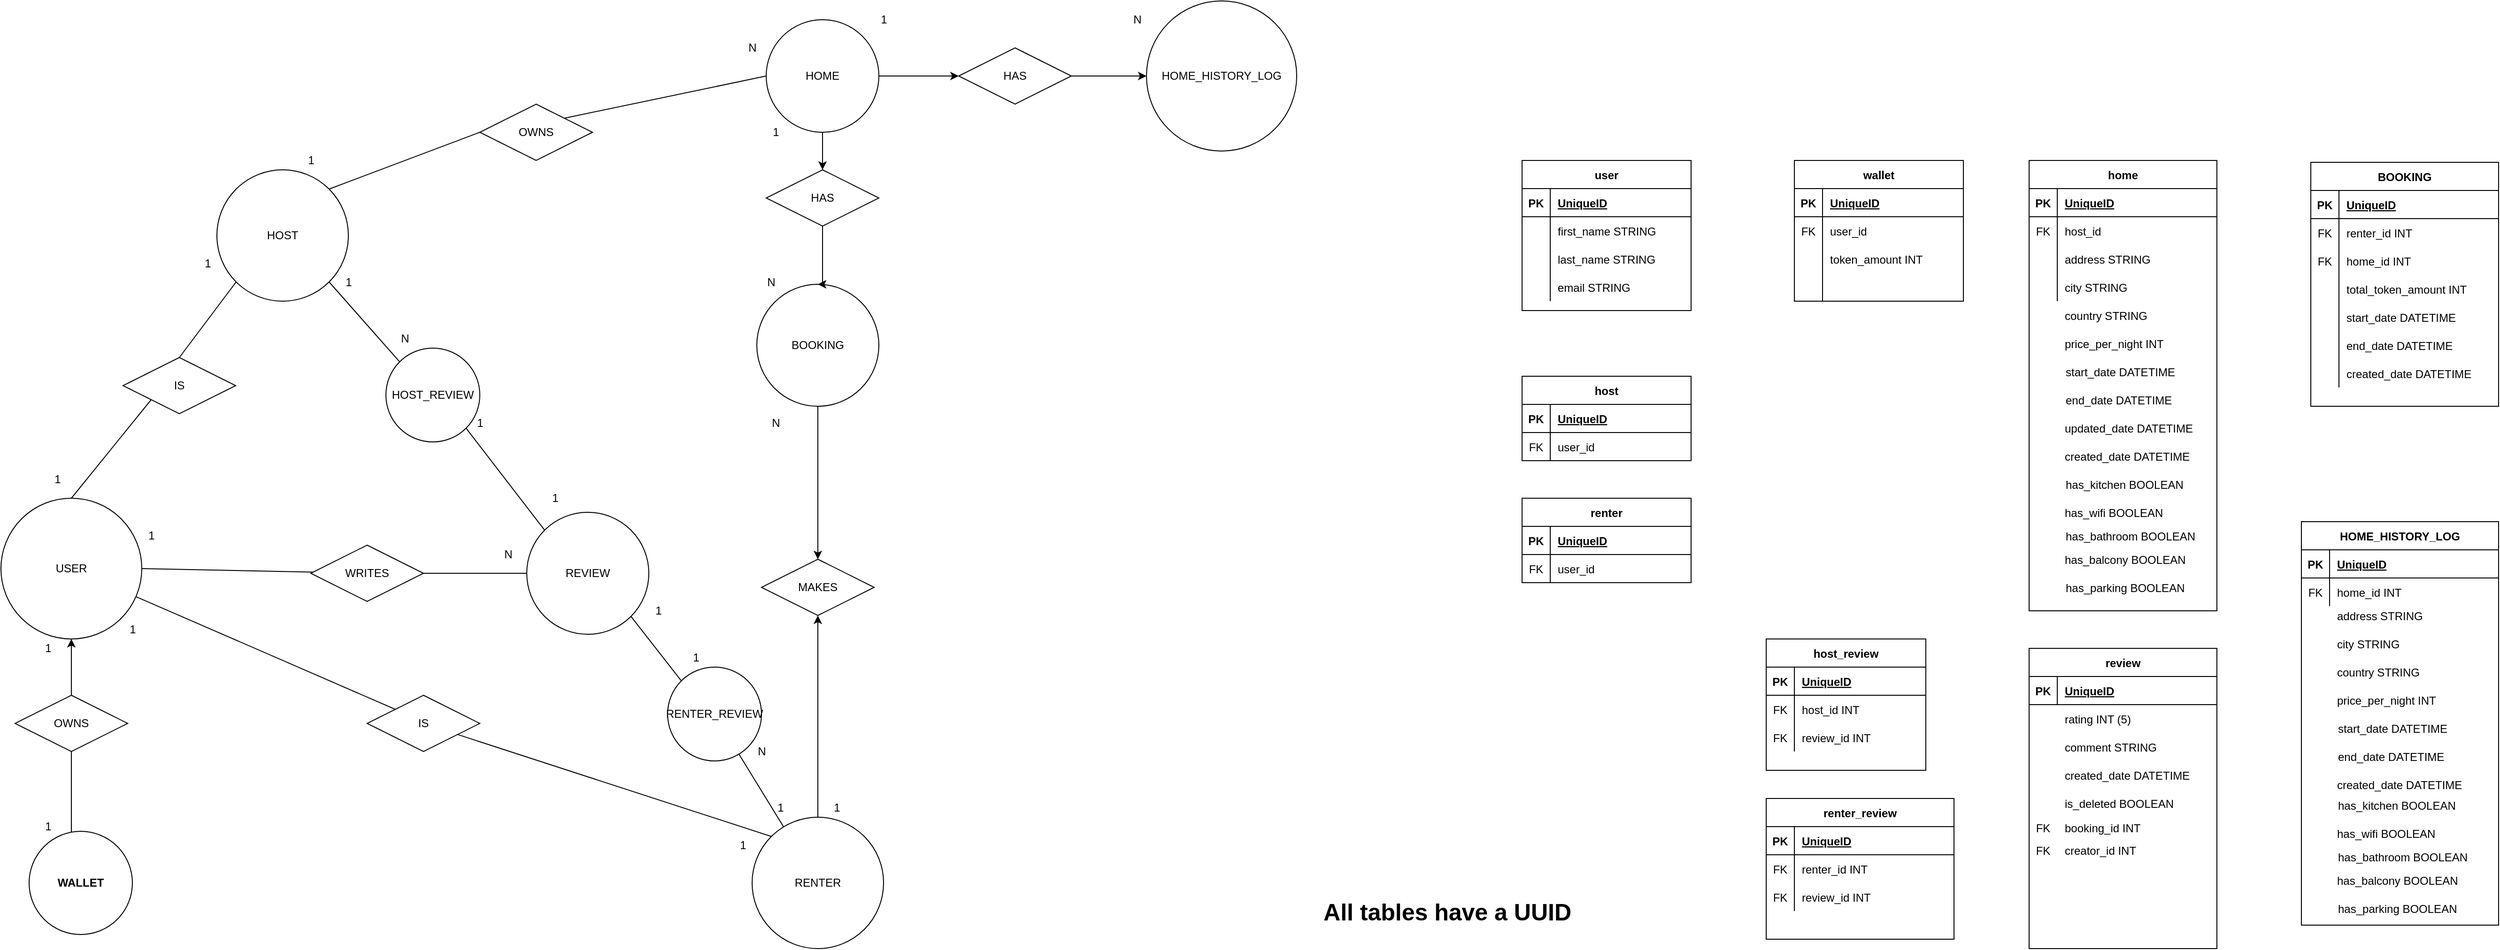 <mxfile version="15.0.3" pages="2"><diagram id="RVr1oot0b488US4d394E" name="Page-1"><mxGraphModel dx="2995" dy="2530" grid="1" gridSize="10" guides="1" tooltips="1" connect="1" arrows="1" fold="1" page="1" pageScale="1" pageWidth="1600" pageHeight="900" math="0" shadow="0"><root><mxCell id="0"/><mxCell id="1" parent="0"/><mxCell id="dL861pbHHW98_k1-BwGy-1" value="USER" style="ellipse;whiteSpace=wrap;html=1;aspect=fixed;" vertex="1" parent="1"><mxGeometry x="40" y="400" width="150" height="150" as="geometry"/></mxCell><mxCell id="dL861pbHHW98_k1-BwGy-2" value="HOST" style="ellipse;whiteSpace=wrap;html=1;aspect=fixed;" vertex="1" parent="1"><mxGeometry x="270" y="50" width="140" height="140" as="geometry"/></mxCell><mxCell id="EAE-r1h3n8rKNCchYZHm-413" style="edgeStyle=orthogonalEdgeStyle;rounded=0;orthogonalLoop=1;jettySize=auto;html=1;entryX=0.5;entryY=0;entryDx=0;entryDy=0;" edge="1" parent="1" source="dL861pbHHW98_k1-BwGy-3" target="EAE-r1h3n8rKNCchYZHm-16"><mxGeometry relative="1" as="geometry"/></mxCell><mxCell id="EAE-r1h3n8rKNCchYZHm-415" style="edgeStyle=orthogonalEdgeStyle;rounded=0;orthogonalLoop=1;jettySize=auto;html=1;entryX=0;entryY=0.5;entryDx=0;entryDy=0;" edge="1" parent="1" source="dL861pbHHW98_k1-BwGy-3" target="EAE-r1h3n8rKNCchYZHm-18"><mxGeometry relative="1" as="geometry"/></mxCell><mxCell id="dL861pbHHW98_k1-BwGy-3" value="HOME" style="ellipse;whiteSpace=wrap;html=1;aspect=fixed;" vertex="1" parent="1"><mxGeometry x="855" y="-110" width="120" height="120" as="geometry"/></mxCell><mxCell id="EAE-r1h3n8rKNCchYZHm-366" style="edgeStyle=orthogonalEdgeStyle;rounded=0;orthogonalLoop=1;jettySize=auto;html=1;entryX=0.5;entryY=1;entryDx=0;entryDy=0;" edge="1" parent="1" source="dL861pbHHW98_k1-BwGy-11" target="EAE-r1h3n8rKNCchYZHm-14"><mxGeometry relative="1" as="geometry"/></mxCell><mxCell id="dL861pbHHW98_k1-BwGy-11" value="RENTER" style="ellipse;whiteSpace=wrap;html=1;aspect=fixed;" vertex="1" parent="1"><mxGeometry x="840" y="740" width="140" height="140" as="geometry"/></mxCell><mxCell id="dL861pbHHW98_k1-BwGy-13" value="REVIEW" style="ellipse;whiteSpace=wrap;html=1;aspect=fixed;" vertex="1" parent="1"><mxGeometry x="600" y="415" width="130" height="130" as="geometry"/></mxCell><mxCell id="EAE-r1h3n8rKNCchYZHm-367" style="edgeStyle=orthogonalEdgeStyle;rounded=0;orthogonalLoop=1;jettySize=auto;html=1;entryX=0.5;entryY=0;entryDx=0;entryDy=0;" edge="1" parent="1" source="dL861pbHHW98_k1-BwGy-14" target="EAE-r1h3n8rKNCchYZHm-14"><mxGeometry relative="1" as="geometry"/></mxCell><mxCell id="dL861pbHHW98_k1-BwGy-14" value="BOOKING" style="ellipse;whiteSpace=wrap;html=1;aspect=fixed;" vertex="1" parent="1"><mxGeometry x="845" y="172" width="130" height="130" as="geometry"/></mxCell><mxCell id="dL861pbHHW98_k1-BwGy-58" style="edgeStyle=orthogonalEdgeStyle;rounded=0;orthogonalLoop=1;jettySize=auto;html=1;entryX=0.5;entryY=1;entryDx=0;entryDy=0;" edge="1" parent="1" source="dL861pbHHW98_k1-BwGy-20" target="dL861pbHHW98_k1-BwGy-1"><mxGeometry relative="1" as="geometry"><Array as="points"><mxPoint x="115" y="730"/><mxPoint x="115" y="730"/></Array></mxGeometry></mxCell><mxCell id="dL861pbHHW98_k1-BwGy-20" value="&lt;div&gt;&lt;b&gt;WALLET&lt;/b&gt;&lt;/div&gt;" style="ellipse;whiteSpace=wrap;html=1;aspect=fixed;" vertex="1" parent="1"><mxGeometry x="70" y="755" width="110" height="110" as="geometry"/></mxCell><mxCell id="dL861pbHHW98_k1-BwGy-21" value="HOME_HISTORY_LOG" style="ellipse;whiteSpace=wrap;html=1;aspect=fixed;" vertex="1" parent="1"><mxGeometry x="1260" y="-130" width="160" height="160" as="geometry"/></mxCell><mxCell id="dL861pbHHW98_k1-BwGy-23" value="" style="endArrow=none;html=1;rounded=0;entryX=0;entryY=1;entryDx=0;entryDy=0;exitX=0.5;exitY=0;exitDx=0;exitDy=0;startArrow=none;" edge="1" parent="1" source="EAE-r1h3n8rKNCchYZHm-4" target="dL861pbHHW98_k1-BwGy-2"><mxGeometry relative="1" as="geometry"><mxPoint x="100" y="340" as="sourcePoint"/><mxPoint x="260" y="340" as="targetPoint"/></mxGeometry></mxCell><mxCell id="dL861pbHHW98_k1-BwGy-24" value="1" style="text;html=1;align=center;verticalAlign=middle;resizable=0;points=[];autosize=1;strokeColor=none;" vertex="1" parent="1"><mxGeometry x="90" y="370" width="20" height="20" as="geometry"/></mxCell><mxCell id="dL861pbHHW98_k1-BwGy-25" value="1" style="text;html=1;align=center;verticalAlign=middle;resizable=0;points=[];autosize=1;strokeColor=none;" vertex="1" parent="1"><mxGeometry x="250" y="140" width="20" height="20" as="geometry"/></mxCell><mxCell id="dL861pbHHW98_k1-BwGy-27" value="" style="endArrow=none;html=1;rounded=0;entryX=0;entryY=0;entryDx=0;entryDy=0;startArrow=none;" edge="1" parent="1" source="EAE-r1h3n8rKNCchYZHm-1" target="dL861pbHHW98_k1-BwGy-11"><mxGeometry relative="1" as="geometry"><mxPoint x="170" y="550" as="sourcePoint"/><mxPoint x="260" y="640" as="targetPoint"/></mxGeometry></mxCell><mxCell id="dL861pbHHW98_k1-BwGy-28" value="1" style="text;html=1;align=center;verticalAlign=middle;resizable=0;points=[];autosize=1;strokeColor=none;" vertex="1" parent="1"><mxGeometry x="170" y="530" width="20" height="20" as="geometry"/></mxCell><mxCell id="dL861pbHHW98_k1-BwGy-31" value="1" style="text;html=1;align=center;verticalAlign=middle;resizable=0;points=[];autosize=1;strokeColor=none;" vertex="1" parent="1"><mxGeometry x="860" y="720" width="20" height="20" as="geometry"/></mxCell><mxCell id="dL861pbHHW98_k1-BwGy-41" value="1" style="text;html=1;align=center;verticalAlign=middle;resizable=0;points=[];autosize=1;strokeColor=none;" vertex="1" parent="1"><mxGeometry x="820" y="760" width="20" height="20" as="geometry"/></mxCell><mxCell id="dL861pbHHW98_k1-BwGy-42" value="N" style="text;html=1;align=center;verticalAlign=middle;resizable=0;points=[];autosize=1;strokeColor=none;" vertex="1" parent="1"><mxGeometry x="850" y="160" width="20" height="20" as="geometry"/></mxCell><mxCell id="dL861pbHHW98_k1-BwGy-44" value="N" style="text;html=1;align=center;verticalAlign=middle;resizable=0;points=[];autosize=1;strokeColor=none;" vertex="1" parent="1"><mxGeometry x="855" y="310" width="20" height="20" as="geometry"/></mxCell><mxCell id="dL861pbHHW98_k1-BwGy-55" value="1" style="text;html=1;align=center;verticalAlign=middle;resizable=0;points=[];autosize=1;strokeColor=none;" vertex="1" parent="1"><mxGeometry x="855" width="20" height="20" as="geometry"/></mxCell><mxCell id="dL861pbHHW98_k1-BwGy-59" value="1" style="text;html=1;align=center;verticalAlign=middle;resizable=0;points=[];autosize=1;strokeColor=none;" vertex="1" parent="1"><mxGeometry x="80" y="550" width="20" height="20" as="geometry"/></mxCell><mxCell id="dL861pbHHW98_k1-BwGy-60" value="1" style="text;html=1;align=center;verticalAlign=middle;resizable=0;points=[];autosize=1;strokeColor=none;" vertex="1" parent="1"><mxGeometry x="80" y="740" width="20" height="20" as="geometry"/></mxCell><mxCell id="dL861pbHHW98_k1-BwGy-63" value="1" style="text;html=1;align=center;verticalAlign=middle;resizable=0;points=[];autosize=1;strokeColor=none;rotation=0;" vertex="1" parent="1"><mxGeometry x="920" y="720" width="20" height="20" as="geometry"/></mxCell><mxCell id="EAE-r1h3n8rKNCchYZHm-1" value="IS" style="shape=rhombus;perimeter=rhombusPerimeter;whiteSpace=wrap;html=1;align=center;" vertex="1" parent="1"><mxGeometry x="430" y="610" width="120" height="60" as="geometry"/></mxCell><mxCell id="EAE-r1h3n8rKNCchYZHm-2" value="" style="endArrow=none;html=1;rounded=0;entryX=0;entryY=0;entryDx=0;entryDy=0;" edge="1" parent="1" source="dL861pbHHW98_k1-BwGy-1" target="EAE-r1h3n8rKNCchYZHm-1"><mxGeometry relative="1" as="geometry"><mxPoint x="176.825" y="517.458" as="sourcePoint"/><mxPoint x="530.503" y="760.503" as="targetPoint"/></mxGeometry></mxCell><mxCell id="EAE-r1h3n8rKNCchYZHm-3" value="OWNS" style="shape=rhombus;perimeter=rhombusPerimeter;whiteSpace=wrap;html=1;align=center;" vertex="1" parent="1"><mxGeometry x="55" y="610" width="120" height="60" as="geometry"/></mxCell><mxCell id="EAE-r1h3n8rKNCchYZHm-4" value="IS" style="shape=rhombus;perimeter=rhombusPerimeter;whiteSpace=wrap;html=1;align=center;" vertex="1" parent="1"><mxGeometry x="170" y="250" width="120" height="60" as="geometry"/></mxCell><mxCell id="EAE-r1h3n8rKNCchYZHm-5" value="" style="endArrow=none;html=1;rounded=0;entryX=0;entryY=1;entryDx=0;entryDy=0;exitX=0.5;exitY=0;exitDx=0;exitDy=0;" edge="1" parent="1" source="dL861pbHHW98_k1-BwGy-1" target="EAE-r1h3n8rKNCchYZHm-4"><mxGeometry relative="1" as="geometry"><mxPoint x="115" y="400" as="sourcePoint"/><mxPoint x="290.503" y="169.497" as="targetPoint"/></mxGeometry></mxCell><mxCell id="EAE-r1h3n8rKNCchYZHm-14" value="MAKES" style="shape=rhombus;perimeter=rhombusPerimeter;whiteSpace=wrap;html=1;align=center;" vertex="1" parent="1"><mxGeometry x="850" y="465" width="120" height="60" as="geometry"/></mxCell><mxCell id="EAE-r1h3n8rKNCchYZHm-414" style="edgeStyle=orthogonalEdgeStyle;rounded=0;orthogonalLoop=1;jettySize=auto;html=1;entryX=0.5;entryY=0;entryDx=0;entryDy=0;" edge="1" parent="1" source="EAE-r1h3n8rKNCchYZHm-16" target="dL861pbHHW98_k1-BwGy-14"><mxGeometry relative="1" as="geometry"><Array as="points"><mxPoint x="915" y="172"/></Array></mxGeometry></mxCell><mxCell id="EAE-r1h3n8rKNCchYZHm-16" value="HAS" style="shape=rhombus;perimeter=rhombusPerimeter;whiteSpace=wrap;html=1;align=center;" vertex="1" parent="1"><mxGeometry x="855" y="50" width="120" height="60" as="geometry"/></mxCell><mxCell id="EAE-r1h3n8rKNCchYZHm-416" style="edgeStyle=orthogonalEdgeStyle;rounded=0;orthogonalLoop=1;jettySize=auto;html=1;exitX=1;exitY=0.5;exitDx=0;exitDy=0;entryX=0;entryY=0.5;entryDx=0;entryDy=0;" edge="1" parent="1" source="EAE-r1h3n8rKNCchYZHm-18" target="dL861pbHHW98_k1-BwGy-21"><mxGeometry relative="1" as="geometry"/></mxCell><mxCell id="EAE-r1h3n8rKNCchYZHm-18" value="HAS" style="shape=rhombus;perimeter=rhombusPerimeter;whiteSpace=wrap;html=1;align=center;" vertex="1" parent="1"><mxGeometry x="1060" y="-80" width="120" height="60" as="geometry"/></mxCell><mxCell id="EAE-r1h3n8rKNCchYZHm-46" value="user" style="shape=table;startSize=30;container=1;collapsible=1;childLayout=tableLayout;fixedRows=1;rowLines=0;fontStyle=1;align=center;resizeLast=1;" vertex="1" parent="1"><mxGeometry x="1660" y="40" width="180" height="160" as="geometry"><mxRectangle x="1660" y="40" width="70" height="30" as="alternateBounds"/></mxGeometry></mxCell><mxCell id="EAE-r1h3n8rKNCchYZHm-47" value="" style="shape=partialRectangle;collapsible=0;dropTarget=0;pointerEvents=0;fillColor=none;top=0;left=0;bottom=1;right=0;points=[[0,0.5],[1,0.5]];portConstraint=eastwest;" vertex="1" parent="EAE-r1h3n8rKNCchYZHm-46"><mxGeometry y="30" width="180" height="30" as="geometry"/></mxCell><mxCell id="EAE-r1h3n8rKNCchYZHm-48" value="PK" style="shape=partialRectangle;connectable=0;fillColor=none;top=0;left=0;bottom=0;right=0;fontStyle=1;overflow=hidden;" vertex="1" parent="EAE-r1h3n8rKNCchYZHm-47"><mxGeometry width="30" height="30" as="geometry"/></mxCell><mxCell id="EAE-r1h3n8rKNCchYZHm-49" value="UniqueID" style="shape=partialRectangle;connectable=0;fillColor=none;top=0;left=0;bottom=0;right=0;align=left;spacingLeft=6;fontStyle=5;overflow=hidden;" vertex="1" parent="EAE-r1h3n8rKNCchYZHm-47"><mxGeometry x="30" width="150" height="30" as="geometry"/></mxCell><mxCell id="EAE-r1h3n8rKNCchYZHm-50" value="" style="shape=partialRectangle;collapsible=0;dropTarget=0;pointerEvents=0;fillColor=none;top=0;left=0;bottom=0;right=0;points=[[0,0.5],[1,0.5]];portConstraint=eastwest;" vertex="1" parent="EAE-r1h3n8rKNCchYZHm-46"><mxGeometry y="60" width="180" height="30" as="geometry"/></mxCell><mxCell id="EAE-r1h3n8rKNCchYZHm-51" value="" style="shape=partialRectangle;connectable=0;fillColor=none;top=0;left=0;bottom=0;right=0;editable=1;overflow=hidden;" vertex="1" parent="EAE-r1h3n8rKNCchYZHm-50"><mxGeometry width="30" height="30" as="geometry"/></mxCell><mxCell id="EAE-r1h3n8rKNCchYZHm-52" value="first_name STRING" style="shape=partialRectangle;connectable=0;fillColor=none;top=0;left=0;bottom=0;right=0;align=left;spacingLeft=6;overflow=hidden;" vertex="1" parent="EAE-r1h3n8rKNCchYZHm-50"><mxGeometry x="30" width="150" height="30" as="geometry"/></mxCell><mxCell id="EAE-r1h3n8rKNCchYZHm-53" value="" style="shape=partialRectangle;collapsible=0;dropTarget=0;pointerEvents=0;fillColor=none;top=0;left=0;bottom=0;right=0;points=[[0,0.5],[1,0.5]];portConstraint=eastwest;" vertex="1" parent="EAE-r1h3n8rKNCchYZHm-46"><mxGeometry y="90" width="180" height="30" as="geometry"/></mxCell><mxCell id="EAE-r1h3n8rKNCchYZHm-54" value="" style="shape=partialRectangle;connectable=0;fillColor=none;top=0;left=0;bottom=0;right=0;editable=1;overflow=hidden;" vertex="1" parent="EAE-r1h3n8rKNCchYZHm-53"><mxGeometry width="30" height="30" as="geometry"/></mxCell><mxCell id="EAE-r1h3n8rKNCchYZHm-55" value="last_name STRING" style="shape=partialRectangle;connectable=0;fillColor=none;top=0;left=0;bottom=0;right=0;align=left;spacingLeft=6;overflow=hidden;" vertex="1" parent="EAE-r1h3n8rKNCchYZHm-53"><mxGeometry x="30" width="150" height="30" as="geometry"/></mxCell><mxCell id="EAE-r1h3n8rKNCchYZHm-56" value="" style="shape=partialRectangle;collapsible=0;dropTarget=0;pointerEvents=0;fillColor=none;top=0;left=0;bottom=0;right=0;points=[[0,0.5],[1,0.5]];portConstraint=eastwest;" vertex="1" parent="EAE-r1h3n8rKNCchYZHm-46"><mxGeometry y="120" width="180" height="30" as="geometry"/></mxCell><mxCell id="EAE-r1h3n8rKNCchYZHm-57" value="" style="shape=partialRectangle;connectable=0;fillColor=none;top=0;left=0;bottom=0;right=0;editable=1;overflow=hidden;" vertex="1" parent="EAE-r1h3n8rKNCchYZHm-56"><mxGeometry width="30" height="30" as="geometry"/></mxCell><mxCell id="EAE-r1h3n8rKNCchYZHm-58" value="email STRING" style="shape=partialRectangle;connectable=0;fillColor=none;top=0;left=0;bottom=0;right=0;align=left;spacingLeft=6;overflow=hidden;" vertex="1" parent="EAE-r1h3n8rKNCchYZHm-56"><mxGeometry x="30" width="150" height="30" as="geometry"/></mxCell><mxCell id="EAE-r1h3n8rKNCchYZHm-59" value="home" style="shape=table;startSize=30;container=1;collapsible=1;childLayout=tableLayout;fixedRows=1;rowLines=0;fontStyle=1;align=center;resizeLast=1;" vertex="1" parent="1"><mxGeometry x="2200" y="40" width="200" height="480" as="geometry"/></mxCell><mxCell id="EAE-r1h3n8rKNCchYZHm-60" value="" style="shape=partialRectangle;collapsible=0;dropTarget=0;pointerEvents=0;fillColor=none;top=0;left=0;bottom=1;right=0;points=[[0,0.5],[1,0.5]];portConstraint=eastwest;" vertex="1" parent="EAE-r1h3n8rKNCchYZHm-59"><mxGeometry y="30" width="200" height="30" as="geometry"/></mxCell><mxCell id="EAE-r1h3n8rKNCchYZHm-61" value="PK" style="shape=partialRectangle;connectable=0;fillColor=none;top=0;left=0;bottom=0;right=0;fontStyle=1;overflow=hidden;" vertex="1" parent="EAE-r1h3n8rKNCchYZHm-60"><mxGeometry width="30" height="30" as="geometry"/></mxCell><mxCell id="EAE-r1h3n8rKNCchYZHm-62" value="UniqueID" style="shape=partialRectangle;connectable=0;fillColor=none;top=0;left=0;bottom=0;right=0;align=left;spacingLeft=6;fontStyle=5;overflow=hidden;" vertex="1" parent="EAE-r1h3n8rKNCchYZHm-60"><mxGeometry x="30" width="170" height="30" as="geometry"/></mxCell><mxCell id="EAE-r1h3n8rKNCchYZHm-63" value="" style="shape=partialRectangle;collapsible=0;dropTarget=0;pointerEvents=0;fillColor=none;top=0;left=0;bottom=0;right=0;points=[[0,0.5],[1,0.5]];portConstraint=eastwest;" vertex="1" parent="EAE-r1h3n8rKNCchYZHm-59"><mxGeometry y="60" width="200" height="30" as="geometry"/></mxCell><mxCell id="EAE-r1h3n8rKNCchYZHm-64" value="FK" style="shape=partialRectangle;connectable=0;fillColor=none;top=0;left=0;bottom=0;right=0;editable=1;overflow=hidden;" vertex="1" parent="EAE-r1h3n8rKNCchYZHm-63"><mxGeometry width="30" height="30" as="geometry"/></mxCell><mxCell id="EAE-r1h3n8rKNCchYZHm-65" value="host_id" style="shape=partialRectangle;connectable=0;fillColor=none;top=0;left=0;bottom=0;right=0;align=left;spacingLeft=6;overflow=hidden;" vertex="1" parent="EAE-r1h3n8rKNCchYZHm-63"><mxGeometry x="30" width="170" height="30" as="geometry"/></mxCell><mxCell id="EAE-r1h3n8rKNCchYZHm-66" value="" style="shape=partialRectangle;collapsible=0;dropTarget=0;pointerEvents=0;fillColor=none;top=0;left=0;bottom=0;right=0;points=[[0,0.5],[1,0.5]];portConstraint=eastwest;" vertex="1" parent="EAE-r1h3n8rKNCchYZHm-59"><mxGeometry y="90" width="200" height="30" as="geometry"/></mxCell><mxCell id="EAE-r1h3n8rKNCchYZHm-67" value="" style="shape=partialRectangle;connectable=0;fillColor=none;top=0;left=0;bottom=0;right=0;editable=1;overflow=hidden;" vertex="1" parent="EAE-r1h3n8rKNCchYZHm-66"><mxGeometry width="30" height="30" as="geometry"/></mxCell><mxCell id="EAE-r1h3n8rKNCchYZHm-68" value="address STRING" style="shape=partialRectangle;connectable=0;fillColor=none;top=0;left=0;bottom=0;right=0;align=left;spacingLeft=6;overflow=hidden;" vertex="1" parent="EAE-r1h3n8rKNCchYZHm-66"><mxGeometry x="30" width="170" height="30" as="geometry"/></mxCell><mxCell id="EAE-r1h3n8rKNCchYZHm-69" value="" style="shape=partialRectangle;collapsible=0;dropTarget=0;pointerEvents=0;fillColor=none;top=0;left=0;bottom=0;right=0;points=[[0,0.5],[1,0.5]];portConstraint=eastwest;" vertex="1" parent="EAE-r1h3n8rKNCchYZHm-59"><mxGeometry y="120" width="200" height="30" as="geometry"/></mxCell><mxCell id="EAE-r1h3n8rKNCchYZHm-70" value="" style="shape=partialRectangle;connectable=0;fillColor=none;top=0;left=0;bottom=0;right=0;editable=1;overflow=hidden;" vertex="1" parent="EAE-r1h3n8rKNCchYZHm-69"><mxGeometry width="30" height="30" as="geometry"/></mxCell><mxCell id="EAE-r1h3n8rKNCchYZHm-71" value="city STRING" style="shape=partialRectangle;connectable=0;fillColor=none;top=0;left=0;bottom=0;right=0;align=left;spacingLeft=6;overflow=hidden;" vertex="1" parent="EAE-r1h3n8rKNCchYZHm-69"><mxGeometry x="30" width="170" height="30" as="geometry"/></mxCell><mxCell id="EAE-r1h3n8rKNCchYZHm-72" value="host_review" style="shape=table;startSize=30;container=1;collapsible=1;childLayout=tableLayout;fixedRows=1;rowLines=0;fontStyle=1;align=center;resizeLast=1;" vertex="1" parent="1"><mxGeometry x="1920" y="550" width="170" height="140" as="geometry"/></mxCell><mxCell id="EAE-r1h3n8rKNCchYZHm-73" value="" style="shape=partialRectangle;collapsible=0;dropTarget=0;pointerEvents=0;fillColor=none;top=0;left=0;bottom=1;right=0;points=[[0,0.5],[1,0.5]];portConstraint=eastwest;" vertex="1" parent="EAE-r1h3n8rKNCchYZHm-72"><mxGeometry y="30" width="170" height="30" as="geometry"/></mxCell><mxCell id="EAE-r1h3n8rKNCchYZHm-74" value="PK" style="shape=partialRectangle;connectable=0;fillColor=none;top=0;left=0;bottom=0;right=0;fontStyle=1;overflow=hidden;" vertex="1" parent="EAE-r1h3n8rKNCchYZHm-73"><mxGeometry width="30" height="30" as="geometry"/></mxCell><mxCell id="EAE-r1h3n8rKNCchYZHm-75" value="UniqueID" style="shape=partialRectangle;connectable=0;fillColor=none;top=0;left=0;bottom=0;right=0;align=left;spacingLeft=6;fontStyle=5;overflow=hidden;" vertex="1" parent="EAE-r1h3n8rKNCchYZHm-73"><mxGeometry x="30" width="140" height="30" as="geometry"/></mxCell><mxCell id="EAE-r1h3n8rKNCchYZHm-229" value="" style="shape=partialRectangle;collapsible=0;dropTarget=0;pointerEvents=0;fillColor=none;top=0;left=0;bottom=0;right=0;points=[[0,0.5],[1,0.5]];portConstraint=eastwest;" vertex="1" parent="EAE-r1h3n8rKNCchYZHm-72"><mxGeometry y="60" width="170" height="30" as="geometry"/></mxCell><mxCell id="EAE-r1h3n8rKNCchYZHm-230" value="FK" style="shape=partialRectangle;connectable=0;fillColor=none;top=0;left=0;bottom=0;right=0;editable=1;overflow=hidden;" vertex="1" parent="EAE-r1h3n8rKNCchYZHm-229"><mxGeometry width="30" height="30" as="geometry"/></mxCell><mxCell id="EAE-r1h3n8rKNCchYZHm-231" value="host_id INT" style="shape=partialRectangle;connectable=0;fillColor=none;top=0;left=0;bottom=0;right=0;align=left;spacingLeft=6;overflow=hidden;" vertex="1" parent="EAE-r1h3n8rKNCchYZHm-229"><mxGeometry x="30" width="140" height="30" as="geometry"/></mxCell><mxCell id="EAE-r1h3n8rKNCchYZHm-251" value="" style="shape=partialRectangle;collapsible=0;dropTarget=0;pointerEvents=0;fillColor=none;top=0;left=0;bottom=0;right=0;points=[[0,0.5],[1,0.5]];portConstraint=eastwest;" vertex="1" parent="EAE-r1h3n8rKNCchYZHm-72"><mxGeometry y="90" width="170" height="30" as="geometry"/></mxCell><mxCell id="EAE-r1h3n8rKNCchYZHm-252" value="FK" style="shape=partialRectangle;connectable=0;fillColor=none;top=0;left=0;bottom=0;right=0;editable=1;overflow=hidden;" vertex="1" parent="EAE-r1h3n8rKNCchYZHm-251"><mxGeometry width="30" height="30" as="geometry"/></mxCell><mxCell id="EAE-r1h3n8rKNCchYZHm-253" value="review_id INT" style="shape=partialRectangle;connectable=0;fillColor=none;top=0;left=0;bottom=0;right=0;align=left;spacingLeft=6;overflow=hidden;" vertex="1" parent="EAE-r1h3n8rKNCchYZHm-251"><mxGeometry x="30" width="140" height="30" as="geometry"/></mxCell><mxCell id="EAE-r1h3n8rKNCchYZHm-85" value="wallet" style="shape=table;startSize=30;container=1;collapsible=1;childLayout=tableLayout;fixedRows=1;rowLines=0;fontStyle=1;align=center;resizeLast=1;" vertex="1" parent="1"><mxGeometry x="1950" y="40" width="180" height="150" as="geometry"/></mxCell><mxCell id="EAE-r1h3n8rKNCchYZHm-86" value="" style="shape=partialRectangle;collapsible=0;dropTarget=0;pointerEvents=0;fillColor=none;top=0;left=0;bottom=1;right=0;points=[[0,0.5],[1,0.5]];portConstraint=eastwest;" vertex="1" parent="EAE-r1h3n8rKNCchYZHm-85"><mxGeometry y="30" width="180" height="30" as="geometry"/></mxCell><mxCell id="EAE-r1h3n8rKNCchYZHm-87" value="PK" style="shape=partialRectangle;connectable=0;fillColor=none;top=0;left=0;bottom=0;right=0;fontStyle=1;overflow=hidden;" vertex="1" parent="EAE-r1h3n8rKNCchYZHm-86"><mxGeometry width="30" height="30" as="geometry"/></mxCell><mxCell id="EAE-r1h3n8rKNCchYZHm-88" value="UniqueID" style="shape=partialRectangle;connectable=0;fillColor=none;top=0;left=0;bottom=0;right=0;align=left;spacingLeft=6;fontStyle=5;overflow=hidden;" vertex="1" parent="EAE-r1h3n8rKNCchYZHm-86"><mxGeometry x="30" width="150" height="30" as="geometry"/></mxCell><mxCell id="EAE-r1h3n8rKNCchYZHm-89" value="" style="shape=partialRectangle;collapsible=0;dropTarget=0;pointerEvents=0;fillColor=none;top=0;left=0;bottom=0;right=0;points=[[0,0.5],[1,0.5]];portConstraint=eastwest;" vertex="1" parent="EAE-r1h3n8rKNCchYZHm-85"><mxGeometry y="60" width="180" height="30" as="geometry"/></mxCell><mxCell id="EAE-r1h3n8rKNCchYZHm-90" value="FK" style="shape=partialRectangle;connectable=0;fillColor=none;top=0;left=0;bottom=0;right=0;editable=1;overflow=hidden;" vertex="1" parent="EAE-r1h3n8rKNCchYZHm-89"><mxGeometry width="30" height="30" as="geometry"/></mxCell><mxCell id="EAE-r1h3n8rKNCchYZHm-91" value="user_id" style="shape=partialRectangle;connectable=0;fillColor=none;top=0;left=0;bottom=0;right=0;align=left;spacingLeft=6;overflow=hidden;" vertex="1" parent="EAE-r1h3n8rKNCchYZHm-89"><mxGeometry x="30" width="150" height="30" as="geometry"/></mxCell><mxCell id="EAE-r1h3n8rKNCchYZHm-92" value="" style="shape=partialRectangle;collapsible=0;dropTarget=0;pointerEvents=0;fillColor=none;top=0;left=0;bottom=0;right=0;points=[[0,0.5],[1,0.5]];portConstraint=eastwest;" vertex="1" parent="EAE-r1h3n8rKNCchYZHm-85"><mxGeometry y="90" width="180" height="30" as="geometry"/></mxCell><mxCell id="EAE-r1h3n8rKNCchYZHm-93" value="" style="shape=partialRectangle;connectable=0;fillColor=none;top=0;left=0;bottom=0;right=0;editable=1;overflow=hidden;" vertex="1" parent="EAE-r1h3n8rKNCchYZHm-92"><mxGeometry width="30" height="30" as="geometry"/></mxCell><mxCell id="EAE-r1h3n8rKNCchYZHm-94" value="token_amount INT" style="shape=partialRectangle;connectable=0;fillColor=none;top=0;left=0;bottom=0;right=0;align=left;spacingLeft=6;overflow=hidden;" vertex="1" parent="EAE-r1h3n8rKNCchYZHm-92"><mxGeometry x="30" width="150" height="30" as="geometry"/></mxCell><mxCell id="EAE-r1h3n8rKNCchYZHm-95" value="" style="shape=partialRectangle;collapsible=0;dropTarget=0;pointerEvents=0;fillColor=none;top=0;left=0;bottom=0;right=0;points=[[0,0.5],[1,0.5]];portConstraint=eastwest;" vertex="1" parent="EAE-r1h3n8rKNCchYZHm-85"><mxGeometry y="120" width="180" height="30" as="geometry"/></mxCell><mxCell id="EAE-r1h3n8rKNCchYZHm-96" value="" style="shape=partialRectangle;connectable=0;fillColor=none;top=0;left=0;bottom=0;right=0;editable=1;overflow=hidden;" vertex="1" parent="EAE-r1h3n8rKNCchYZHm-95"><mxGeometry width="30" height="30" as="geometry"/></mxCell><mxCell id="EAE-r1h3n8rKNCchYZHm-97" value="" style="shape=partialRectangle;connectable=0;fillColor=none;top=0;left=0;bottom=0;right=0;align=left;spacingLeft=6;overflow=hidden;" vertex="1" parent="EAE-r1h3n8rKNCchYZHm-95"><mxGeometry x="30" width="150" height="30" as="geometry"/></mxCell><mxCell id="EAE-r1h3n8rKNCchYZHm-98" value="host" style="shape=table;startSize=30;container=1;collapsible=1;childLayout=tableLayout;fixedRows=1;rowLines=0;fontStyle=1;align=center;resizeLast=1;" vertex="1" parent="1"><mxGeometry x="1660" y="270" width="180" height="90" as="geometry"/></mxCell><mxCell id="EAE-r1h3n8rKNCchYZHm-99" value="" style="shape=partialRectangle;collapsible=0;dropTarget=0;pointerEvents=0;fillColor=none;top=0;left=0;bottom=1;right=0;points=[[0,0.5],[1,0.5]];portConstraint=eastwest;" vertex="1" parent="EAE-r1h3n8rKNCchYZHm-98"><mxGeometry y="30" width="180" height="30" as="geometry"/></mxCell><mxCell id="EAE-r1h3n8rKNCchYZHm-100" value="PK" style="shape=partialRectangle;connectable=0;fillColor=none;top=0;left=0;bottom=0;right=0;fontStyle=1;overflow=hidden;" vertex="1" parent="EAE-r1h3n8rKNCchYZHm-99"><mxGeometry width="30" height="30" as="geometry"/></mxCell><mxCell id="EAE-r1h3n8rKNCchYZHm-101" value="UniqueID" style="shape=partialRectangle;connectable=0;fillColor=none;top=0;left=0;bottom=0;right=0;align=left;spacingLeft=6;fontStyle=5;overflow=hidden;" vertex="1" parent="EAE-r1h3n8rKNCchYZHm-99"><mxGeometry x="30" width="150" height="30" as="geometry"/></mxCell><mxCell id="EAE-r1h3n8rKNCchYZHm-102" value="" style="shape=partialRectangle;collapsible=0;dropTarget=0;pointerEvents=0;fillColor=none;top=0;left=0;bottom=0;right=0;points=[[0,0.5],[1,0.5]];portConstraint=eastwest;" vertex="1" parent="EAE-r1h3n8rKNCchYZHm-98"><mxGeometry y="60" width="180" height="30" as="geometry"/></mxCell><mxCell id="EAE-r1h3n8rKNCchYZHm-103" value="FK" style="shape=partialRectangle;connectable=0;fillColor=none;top=0;left=0;bottom=0;right=0;editable=1;overflow=hidden;" vertex="1" parent="EAE-r1h3n8rKNCchYZHm-102"><mxGeometry width="30" height="30" as="geometry"/></mxCell><mxCell id="EAE-r1h3n8rKNCchYZHm-104" value="user_id" style="shape=partialRectangle;connectable=0;fillColor=none;top=0;left=0;bottom=0;right=0;align=left;spacingLeft=6;overflow=hidden;" vertex="1" parent="EAE-r1h3n8rKNCchYZHm-102"><mxGeometry x="30" width="150" height="30" as="geometry"/></mxCell><mxCell id="EAE-r1h3n8rKNCchYZHm-111" value="renter" style="shape=table;startSize=30;container=1;collapsible=1;childLayout=tableLayout;fixedRows=1;rowLines=0;fontStyle=1;align=center;resizeLast=1;" vertex="1" parent="1"><mxGeometry x="1660" y="400" width="180" height="90" as="geometry"/></mxCell><mxCell id="EAE-r1h3n8rKNCchYZHm-112" value="" style="shape=partialRectangle;collapsible=0;dropTarget=0;pointerEvents=0;fillColor=none;top=0;left=0;bottom=1;right=0;points=[[0,0.5],[1,0.5]];portConstraint=eastwest;" vertex="1" parent="EAE-r1h3n8rKNCchYZHm-111"><mxGeometry y="30" width="180" height="30" as="geometry"/></mxCell><mxCell id="EAE-r1h3n8rKNCchYZHm-113" value="PK" style="shape=partialRectangle;connectable=0;fillColor=none;top=0;left=0;bottom=0;right=0;fontStyle=1;overflow=hidden;" vertex="1" parent="EAE-r1h3n8rKNCchYZHm-112"><mxGeometry width="30" height="30" as="geometry"/></mxCell><mxCell id="EAE-r1h3n8rKNCchYZHm-114" value="UniqueID" style="shape=partialRectangle;connectable=0;fillColor=none;top=0;left=0;bottom=0;right=0;align=left;spacingLeft=6;fontStyle=5;overflow=hidden;" vertex="1" parent="EAE-r1h3n8rKNCchYZHm-112"><mxGeometry x="30" width="150" height="30" as="geometry"/></mxCell><mxCell id="EAE-r1h3n8rKNCchYZHm-115" value="" style="shape=partialRectangle;collapsible=0;dropTarget=0;pointerEvents=0;fillColor=none;top=0;left=0;bottom=0;right=0;points=[[0,0.5],[1,0.5]];portConstraint=eastwest;" vertex="1" parent="EAE-r1h3n8rKNCchYZHm-111"><mxGeometry y="60" width="180" height="30" as="geometry"/></mxCell><mxCell id="EAE-r1h3n8rKNCchYZHm-116" value="FK" style="shape=partialRectangle;connectable=0;fillColor=none;top=0;left=0;bottom=0;right=0;editable=1;overflow=hidden;" vertex="1" parent="EAE-r1h3n8rKNCchYZHm-115"><mxGeometry width="30" height="30" as="geometry"/></mxCell><mxCell id="EAE-r1h3n8rKNCchYZHm-117" value="user_id" style="shape=partialRectangle;connectable=0;fillColor=none;top=0;left=0;bottom=0;right=0;align=left;spacingLeft=6;overflow=hidden;" vertex="1" parent="EAE-r1h3n8rKNCchYZHm-115"><mxGeometry x="30" width="150" height="30" as="geometry"/></mxCell><mxCell id="EAE-r1h3n8rKNCchYZHm-137" value="BOOKING" style="shape=table;startSize=30;container=1;collapsible=1;childLayout=tableLayout;fixedRows=1;rowLines=0;fontStyle=1;align=center;resizeLast=1;" vertex="1" parent="1"><mxGeometry x="2500" y="42" width="200" height="260" as="geometry"/></mxCell><mxCell id="EAE-r1h3n8rKNCchYZHm-138" value="" style="shape=partialRectangle;collapsible=0;dropTarget=0;pointerEvents=0;fillColor=none;top=0;left=0;bottom=1;right=0;points=[[0,0.5],[1,0.5]];portConstraint=eastwest;" vertex="1" parent="EAE-r1h3n8rKNCchYZHm-137"><mxGeometry y="30" width="200" height="30" as="geometry"/></mxCell><mxCell id="EAE-r1h3n8rKNCchYZHm-139" value="PK" style="shape=partialRectangle;connectable=0;fillColor=none;top=0;left=0;bottom=0;right=0;fontStyle=1;overflow=hidden;" vertex="1" parent="EAE-r1h3n8rKNCchYZHm-138"><mxGeometry width="30" height="30" as="geometry"/></mxCell><mxCell id="EAE-r1h3n8rKNCchYZHm-140" value="UniqueID" style="shape=partialRectangle;connectable=0;fillColor=none;top=0;left=0;bottom=0;right=0;align=left;spacingLeft=6;fontStyle=5;overflow=hidden;" vertex="1" parent="EAE-r1h3n8rKNCchYZHm-138"><mxGeometry x="30" width="170" height="30" as="geometry"/></mxCell><mxCell id="EAE-r1h3n8rKNCchYZHm-141" value="" style="shape=partialRectangle;collapsible=0;dropTarget=0;pointerEvents=0;fillColor=none;top=0;left=0;bottom=0;right=0;points=[[0,0.5],[1,0.5]];portConstraint=eastwest;" vertex="1" parent="EAE-r1h3n8rKNCchYZHm-137"><mxGeometry y="60" width="200" height="30" as="geometry"/></mxCell><mxCell id="EAE-r1h3n8rKNCchYZHm-142" value="FK" style="shape=partialRectangle;connectable=0;fillColor=none;top=0;left=0;bottom=0;right=0;editable=1;overflow=hidden;" vertex="1" parent="EAE-r1h3n8rKNCchYZHm-141"><mxGeometry width="30" height="30" as="geometry"/></mxCell><mxCell id="EAE-r1h3n8rKNCchYZHm-143" value="renter_id INT" style="shape=partialRectangle;connectable=0;fillColor=none;top=0;left=0;bottom=0;right=0;align=left;spacingLeft=6;overflow=hidden;" vertex="1" parent="EAE-r1h3n8rKNCchYZHm-141"><mxGeometry x="30" width="170" height="30" as="geometry"/></mxCell><mxCell id="EAE-r1h3n8rKNCchYZHm-144" value="" style="shape=partialRectangle;collapsible=0;dropTarget=0;pointerEvents=0;fillColor=none;top=0;left=0;bottom=0;right=0;points=[[0,0.5],[1,0.5]];portConstraint=eastwest;" vertex="1" parent="EAE-r1h3n8rKNCchYZHm-137"><mxGeometry y="90" width="200" height="30" as="geometry"/></mxCell><mxCell id="EAE-r1h3n8rKNCchYZHm-145" value="FK" style="shape=partialRectangle;connectable=0;fillColor=none;top=0;left=0;bottom=0;right=0;editable=1;overflow=hidden;" vertex="1" parent="EAE-r1h3n8rKNCchYZHm-144"><mxGeometry width="30" height="30" as="geometry"/></mxCell><mxCell id="EAE-r1h3n8rKNCchYZHm-146" value="home_id INT" style="shape=partialRectangle;connectable=0;fillColor=none;top=0;left=0;bottom=0;right=0;align=left;spacingLeft=6;overflow=hidden;" vertex="1" parent="EAE-r1h3n8rKNCchYZHm-144"><mxGeometry x="30" width="170" height="30" as="geometry"/></mxCell><mxCell id="EAE-r1h3n8rKNCchYZHm-147" value="" style="shape=partialRectangle;collapsible=0;dropTarget=0;pointerEvents=0;fillColor=none;top=0;left=0;bottom=0;right=0;points=[[0,0.5],[1,0.5]];portConstraint=eastwest;" vertex="1" parent="EAE-r1h3n8rKNCchYZHm-137"><mxGeometry y="120" width="200" height="30" as="geometry"/></mxCell><mxCell id="EAE-r1h3n8rKNCchYZHm-148" value="" style="shape=partialRectangle;connectable=0;fillColor=none;top=0;left=0;bottom=0;right=0;editable=1;overflow=hidden;" vertex="1" parent="EAE-r1h3n8rKNCchYZHm-147"><mxGeometry width="30" height="30" as="geometry"/></mxCell><mxCell id="EAE-r1h3n8rKNCchYZHm-149" value="total_token_amount INT" style="shape=partialRectangle;connectable=0;fillColor=none;top=0;left=0;bottom=0;right=0;align=left;spacingLeft=6;overflow=hidden;" vertex="1" parent="EAE-r1h3n8rKNCchYZHm-147"><mxGeometry x="30" width="170" height="30" as="geometry"/></mxCell><mxCell id="EAE-r1h3n8rKNCchYZHm-379" value="" style="shape=partialRectangle;collapsible=0;dropTarget=0;pointerEvents=0;fillColor=none;top=0;left=0;bottom=0;right=0;points=[[0,0.5],[1,0.5]];portConstraint=eastwest;" vertex="1" parent="EAE-r1h3n8rKNCchYZHm-137"><mxGeometry y="150" width="200" height="30" as="geometry"/></mxCell><mxCell id="EAE-r1h3n8rKNCchYZHm-380" value="" style="shape=partialRectangle;connectable=0;fillColor=none;top=0;left=0;bottom=0;right=0;editable=1;overflow=hidden;" vertex="1" parent="EAE-r1h3n8rKNCchYZHm-379"><mxGeometry width="30" height="30" as="geometry"/></mxCell><mxCell id="EAE-r1h3n8rKNCchYZHm-381" value="start_date DATETIME" style="shape=partialRectangle;connectable=0;fillColor=none;top=0;left=0;bottom=0;right=0;align=left;spacingLeft=6;overflow=hidden;" vertex="1" parent="EAE-r1h3n8rKNCchYZHm-379"><mxGeometry x="30" width="170" height="30" as="geometry"/></mxCell><mxCell id="EAE-r1h3n8rKNCchYZHm-382" value="" style="shape=partialRectangle;collapsible=0;dropTarget=0;pointerEvents=0;fillColor=none;top=0;left=0;bottom=0;right=0;points=[[0,0.5],[1,0.5]];portConstraint=eastwest;" vertex="1" parent="EAE-r1h3n8rKNCchYZHm-137"><mxGeometry y="180" width="200" height="30" as="geometry"/></mxCell><mxCell id="EAE-r1h3n8rKNCchYZHm-383" value="" style="shape=partialRectangle;connectable=0;fillColor=none;top=0;left=0;bottom=0;right=0;editable=1;overflow=hidden;" vertex="1" parent="EAE-r1h3n8rKNCchYZHm-382"><mxGeometry width="30" height="30" as="geometry"/></mxCell><mxCell id="EAE-r1h3n8rKNCchYZHm-384" value="end_date DATETIME" style="shape=partialRectangle;connectable=0;fillColor=none;top=0;left=0;bottom=0;right=0;align=left;spacingLeft=6;overflow=hidden;" vertex="1" parent="EAE-r1h3n8rKNCchYZHm-382"><mxGeometry x="30" width="170" height="30" as="geometry"/></mxCell><mxCell id="EAE-r1h3n8rKNCchYZHm-385" value="" style="shape=partialRectangle;collapsible=0;dropTarget=0;pointerEvents=0;fillColor=none;top=0;left=0;bottom=0;right=0;points=[[0,0.5],[1,0.5]];portConstraint=eastwest;" vertex="1" parent="EAE-r1h3n8rKNCchYZHm-137"><mxGeometry y="210" width="200" height="30" as="geometry"/></mxCell><mxCell id="EAE-r1h3n8rKNCchYZHm-386" value="" style="shape=partialRectangle;connectable=0;fillColor=none;top=0;left=0;bottom=0;right=0;editable=1;overflow=hidden;" vertex="1" parent="EAE-r1h3n8rKNCchYZHm-385"><mxGeometry width="30" height="30" as="geometry"/></mxCell><mxCell id="EAE-r1h3n8rKNCchYZHm-387" value="created_date DATETIME" style="shape=partialRectangle;connectable=0;fillColor=none;top=0;left=0;bottom=0;right=0;align=left;spacingLeft=6;overflow=hidden;" vertex="1" parent="EAE-r1h3n8rKNCchYZHm-385"><mxGeometry x="30" width="170" height="30" as="geometry"/></mxCell><mxCell id="EAE-r1h3n8rKNCchYZHm-150" value="HOME_HISTORY_LOG" style="shape=table;startSize=30;container=1;collapsible=1;childLayout=tableLayout;fixedRows=1;rowLines=0;fontStyle=1;align=center;resizeLast=1;" vertex="1" parent="1"><mxGeometry x="2490" y="425" width="210" height="430" as="geometry"/></mxCell><mxCell id="EAE-r1h3n8rKNCchYZHm-151" value="" style="shape=partialRectangle;collapsible=0;dropTarget=0;pointerEvents=0;fillColor=none;top=0;left=0;bottom=1;right=0;points=[[0,0.5],[1,0.5]];portConstraint=eastwest;" vertex="1" parent="EAE-r1h3n8rKNCchYZHm-150"><mxGeometry y="30" width="210" height="30" as="geometry"/></mxCell><mxCell id="EAE-r1h3n8rKNCchYZHm-152" value="PK" style="shape=partialRectangle;connectable=0;fillColor=none;top=0;left=0;bottom=0;right=0;fontStyle=1;overflow=hidden;" vertex="1" parent="EAE-r1h3n8rKNCchYZHm-151"><mxGeometry width="30" height="30" as="geometry"/></mxCell><mxCell id="EAE-r1h3n8rKNCchYZHm-153" value="UniqueID" style="shape=partialRectangle;connectable=0;fillColor=none;top=0;left=0;bottom=0;right=0;align=left;spacingLeft=6;fontStyle=5;overflow=hidden;" vertex="1" parent="EAE-r1h3n8rKNCchYZHm-151"><mxGeometry x="30" width="180" height="30" as="geometry"/></mxCell><mxCell id="EAE-r1h3n8rKNCchYZHm-154" value="" style="shape=partialRectangle;collapsible=0;dropTarget=0;pointerEvents=0;fillColor=none;top=0;left=0;bottom=0;right=0;points=[[0,0.5],[1,0.5]];portConstraint=eastwest;" vertex="1" parent="EAE-r1h3n8rKNCchYZHm-150"><mxGeometry y="60" width="210" height="30" as="geometry"/></mxCell><mxCell id="EAE-r1h3n8rKNCchYZHm-155" value="FK" style="shape=partialRectangle;connectable=0;fillColor=none;top=0;left=0;bottom=0;right=0;editable=1;overflow=hidden;" vertex="1" parent="EAE-r1h3n8rKNCchYZHm-154"><mxGeometry width="30" height="30" as="geometry"/></mxCell><mxCell id="EAE-r1h3n8rKNCchYZHm-156" value="home_id INT" style="shape=partialRectangle;connectable=0;fillColor=none;top=0;left=0;bottom=0;right=0;align=left;spacingLeft=6;overflow=hidden;" vertex="1" parent="EAE-r1h3n8rKNCchYZHm-154"><mxGeometry x="30" width="180" height="30" as="geometry"/></mxCell><mxCell id="EAE-r1h3n8rKNCchYZHm-163" value="&lt;b&gt;&lt;font style=&quot;font-size: 25px&quot;&gt;All tables have a UUID&lt;/font&gt;&lt;/b&gt;" style="text;html=1;align=center;verticalAlign=middle;resizable=0;points=[];autosize=1;strokeColor=none;" vertex="1" parent="1"><mxGeometry x="1440" y="830" width="280" height="20" as="geometry"/></mxCell><mxCell id="EAE-r1h3n8rKNCchYZHm-174" value="country STRING" style="shape=partialRectangle;connectable=0;fillColor=none;top=0;left=0;bottom=0;right=0;align=left;spacingLeft=6;overflow=hidden;" vertex="1" parent="1"><mxGeometry x="2230" y="190" width="150" height="30" as="geometry"/></mxCell><mxCell id="EAE-r1h3n8rKNCchYZHm-175" value="price_per_night INT" style="shape=partialRectangle;connectable=0;fillColor=none;top=0;left=0;bottom=0;right=0;align=left;spacingLeft=6;overflow=hidden;" vertex="1" parent="1"><mxGeometry x="2230" y="220" width="150" height="30" as="geometry"/></mxCell><mxCell id="EAE-r1h3n8rKNCchYZHm-176" value="start_date DATETIME" style="shape=partialRectangle;connectable=0;fillColor=none;top=0;left=0;bottom=0;right=0;align=left;spacingLeft=6;overflow=hidden;" vertex="1" parent="1"><mxGeometry x="2231" y="250" width="150" height="30" as="geometry"/></mxCell><mxCell id="EAE-r1h3n8rKNCchYZHm-177" value="end_date DATETIME" style="shape=partialRectangle;connectable=0;fillColor=none;top=0;left=0;bottom=0;right=0;align=left;spacingLeft=6;overflow=hidden;" vertex="1" parent="1"><mxGeometry x="2231" y="280" width="150" height="30" as="geometry"/></mxCell><mxCell id="EAE-r1h3n8rKNCchYZHm-179" value="updated_date DATETIME" style="shape=partialRectangle;connectable=0;fillColor=none;top=0;left=0;bottom=0;right=0;align=left;spacingLeft=6;overflow=hidden;" vertex="1" parent="1"><mxGeometry x="2230" y="310" width="150" height="30" as="geometry"/></mxCell><mxCell id="EAE-r1h3n8rKNCchYZHm-180" value="created_date DATETIME" style="shape=partialRectangle;connectable=0;fillColor=none;top=0;left=0;bottom=0;right=0;align=left;spacingLeft=6;overflow=hidden;" vertex="1" parent="1"><mxGeometry x="2230" y="340" width="150" height="30" as="geometry"/></mxCell><mxCell id="EAE-r1h3n8rKNCchYZHm-182" value="has_kitchen BOOLEAN" style="shape=partialRectangle;connectable=0;fillColor=none;top=0;left=0;bottom=0;right=0;align=left;spacingLeft=6;overflow=hidden;" vertex="1" parent="1"><mxGeometry x="2231" y="370" width="150" height="30" as="geometry"/></mxCell><mxCell id="EAE-r1h3n8rKNCchYZHm-183" value="has_wifi BOOLEAN" style="shape=partialRectangle;connectable=0;fillColor=none;top=0;left=0;bottom=0;right=0;align=left;spacingLeft=6;overflow=hidden;" vertex="1" parent="1"><mxGeometry x="2230" y="400" width="150" height="30" as="geometry"/></mxCell><mxCell id="EAE-r1h3n8rKNCchYZHm-184" value="has_bathroom BOOLEAN" style="shape=partialRectangle;connectable=0;fillColor=none;top=0;left=0;bottom=0;right=0;align=left;spacingLeft=6;overflow=hidden;" vertex="1" parent="1"><mxGeometry x="2231" y="425" width="150" height="30" as="geometry"/></mxCell><mxCell id="EAE-r1h3n8rKNCchYZHm-185" value="has_balcony BOOLEAN" style="shape=partialRectangle;connectable=0;fillColor=none;top=0;left=0;bottom=0;right=0;align=left;spacingLeft=6;overflow=hidden;" vertex="1" parent="1"><mxGeometry x="2230" y="450" width="150" height="30" as="geometry"/></mxCell><mxCell id="EAE-r1h3n8rKNCchYZHm-186" value="has_parking BOOLEAN" style="shape=partialRectangle;connectable=0;fillColor=none;top=0;left=0;bottom=0;right=0;align=left;spacingLeft=6;overflow=hidden;" vertex="1" parent="1"><mxGeometry x="2231" y="480" width="150" height="30" as="geometry"/></mxCell><mxCell id="EAE-r1h3n8rKNCchYZHm-189" value="renter_review" style="shape=table;startSize=30;container=1;collapsible=1;childLayout=tableLayout;fixedRows=1;rowLines=0;fontStyle=1;align=center;resizeLast=1;" vertex="1" parent="1"><mxGeometry x="1920" y="720" width="200" height="150" as="geometry"/></mxCell><mxCell id="EAE-r1h3n8rKNCchYZHm-190" value="" style="shape=partialRectangle;collapsible=0;dropTarget=0;pointerEvents=0;fillColor=none;top=0;left=0;bottom=1;right=0;points=[[0,0.5],[1,0.5]];portConstraint=eastwest;" vertex="1" parent="EAE-r1h3n8rKNCchYZHm-189"><mxGeometry y="30" width="200" height="30" as="geometry"/></mxCell><mxCell id="EAE-r1h3n8rKNCchYZHm-191" value="PK" style="shape=partialRectangle;connectable=0;fillColor=none;top=0;left=0;bottom=0;right=0;fontStyle=1;overflow=hidden;" vertex="1" parent="EAE-r1h3n8rKNCchYZHm-190"><mxGeometry width="30" height="30" as="geometry"/></mxCell><mxCell id="EAE-r1h3n8rKNCchYZHm-192" value="UniqueID" style="shape=partialRectangle;connectable=0;fillColor=none;top=0;left=0;bottom=0;right=0;align=left;spacingLeft=6;fontStyle=5;overflow=hidden;" vertex="1" parent="EAE-r1h3n8rKNCchYZHm-190"><mxGeometry x="30" width="170" height="30" as="geometry"/></mxCell><mxCell id="EAE-r1h3n8rKNCchYZHm-226" value="" style="shape=partialRectangle;collapsible=0;dropTarget=0;pointerEvents=0;fillColor=none;top=0;left=0;bottom=0;right=0;points=[[0,0.5],[1,0.5]];portConstraint=eastwest;" vertex="1" parent="EAE-r1h3n8rKNCchYZHm-189"><mxGeometry y="60" width="200" height="30" as="geometry"/></mxCell><mxCell id="EAE-r1h3n8rKNCchYZHm-227" value="FK" style="shape=partialRectangle;connectable=0;fillColor=none;top=0;left=0;bottom=0;right=0;editable=1;overflow=hidden;" vertex="1" parent="EAE-r1h3n8rKNCchYZHm-226"><mxGeometry width="30" height="30" as="geometry"/></mxCell><mxCell id="EAE-r1h3n8rKNCchYZHm-228" value="renter_id INT" style="shape=partialRectangle;connectable=0;fillColor=none;top=0;left=0;bottom=0;right=0;align=left;spacingLeft=6;overflow=hidden;" vertex="1" parent="EAE-r1h3n8rKNCchYZHm-226"><mxGeometry x="30" width="170" height="30" as="geometry"/></mxCell><mxCell id="EAE-r1h3n8rKNCchYZHm-257" value="" style="shape=partialRectangle;collapsible=0;dropTarget=0;pointerEvents=0;fillColor=none;top=0;left=0;bottom=0;right=0;points=[[0,0.5],[1,0.5]];portConstraint=eastwest;" vertex="1" parent="EAE-r1h3n8rKNCchYZHm-189"><mxGeometry y="90" width="200" height="30" as="geometry"/></mxCell><mxCell id="EAE-r1h3n8rKNCchYZHm-258" value="FK" style="shape=partialRectangle;connectable=0;fillColor=none;top=0;left=0;bottom=0;right=0;editable=1;overflow=hidden;" vertex="1" parent="EAE-r1h3n8rKNCchYZHm-257"><mxGeometry width="30" height="30" as="geometry"/></mxCell><mxCell id="EAE-r1h3n8rKNCchYZHm-259" value="review_id INT" style="shape=partialRectangle;connectable=0;fillColor=none;top=0;left=0;bottom=0;right=0;align=left;spacingLeft=6;overflow=hidden;" vertex="1" parent="EAE-r1h3n8rKNCchYZHm-257"><mxGeometry x="30" width="170" height="30" as="geometry"/></mxCell><mxCell id="EAE-r1h3n8rKNCchYZHm-263" value="review" style="shape=table;startSize=30;container=1;collapsible=1;childLayout=tableLayout;fixedRows=1;rowLines=0;fontStyle=1;align=center;resizeLast=1;" vertex="1" parent="1"><mxGeometry x="2200" y="560" width="200" height="320" as="geometry"/></mxCell><mxCell id="EAE-r1h3n8rKNCchYZHm-264" value="" style="shape=partialRectangle;collapsible=0;dropTarget=0;pointerEvents=0;fillColor=none;top=0;left=0;bottom=1;right=0;points=[[0,0.5],[1,0.5]];portConstraint=eastwest;" vertex="1" parent="EAE-r1h3n8rKNCchYZHm-263"><mxGeometry y="30" width="200" height="30" as="geometry"/></mxCell><mxCell id="EAE-r1h3n8rKNCchYZHm-265" value="PK" style="shape=partialRectangle;connectable=0;fillColor=none;top=0;left=0;bottom=0;right=0;fontStyle=1;overflow=hidden;" vertex="1" parent="EAE-r1h3n8rKNCchYZHm-264"><mxGeometry width="30" height="30" as="geometry"/></mxCell><mxCell id="EAE-r1h3n8rKNCchYZHm-266" value="UniqueID" style="shape=partialRectangle;connectable=0;fillColor=none;top=0;left=0;bottom=0;right=0;align=left;spacingLeft=6;fontStyle=5;overflow=hidden;" vertex="1" parent="EAE-r1h3n8rKNCchYZHm-264"><mxGeometry x="30" width="170" height="30" as="geometry"/></mxCell><mxCell id="EAE-r1h3n8rKNCchYZHm-339" value="" style="shape=partialRectangle;collapsible=0;dropTarget=0;pointerEvents=0;fillColor=none;top=0;left=0;bottom=0;right=0;points=[[0,0.5],[1,0.5]];portConstraint=eastwest;" vertex="1" parent="1"><mxGeometry x="2200" y="620" width="200" height="30" as="geometry"/></mxCell><mxCell id="EAE-r1h3n8rKNCchYZHm-340" value="" style="shape=partialRectangle;connectable=0;fillColor=none;top=0;left=0;bottom=0;right=0;editable=1;overflow=hidden;" vertex="1" parent="EAE-r1h3n8rKNCchYZHm-339"><mxGeometry width="30" height="30" as="geometry"/></mxCell><mxCell id="EAE-r1h3n8rKNCchYZHm-341" value="rating INT (5)" style="shape=partialRectangle;connectable=0;fillColor=none;top=0;left=0;bottom=0;right=0;align=left;spacingLeft=6;overflow=hidden;" vertex="1" parent="EAE-r1h3n8rKNCchYZHm-339"><mxGeometry x="30" width="170" height="30" as="geometry"/></mxCell><mxCell id="EAE-r1h3n8rKNCchYZHm-342" value="" style="shape=partialRectangle;collapsible=0;dropTarget=0;pointerEvents=0;fillColor=none;top=0;left=0;bottom=0;right=0;points=[[0,0.5],[1,0.5]];portConstraint=eastwest;" vertex="1" parent="1"><mxGeometry x="2200" y="650" width="200" height="30" as="geometry"/></mxCell><mxCell id="EAE-r1h3n8rKNCchYZHm-343" value="" style="shape=partialRectangle;connectable=0;fillColor=none;top=0;left=0;bottom=0;right=0;editable=1;overflow=hidden;" vertex="1" parent="EAE-r1h3n8rKNCchYZHm-342"><mxGeometry width="30" height="30" as="geometry"/></mxCell><mxCell id="EAE-r1h3n8rKNCchYZHm-344" value="comment STRING" style="shape=partialRectangle;connectable=0;fillColor=none;top=0;left=0;bottom=0;right=0;align=left;spacingLeft=6;overflow=hidden;" vertex="1" parent="EAE-r1h3n8rKNCchYZHm-342"><mxGeometry x="30" width="170" height="30" as="geometry"/></mxCell><mxCell id="EAE-r1h3n8rKNCchYZHm-345" value="" style="shape=partialRectangle;collapsible=0;dropTarget=0;pointerEvents=0;fillColor=none;top=0;left=0;bottom=0;right=0;points=[[0,0.5],[1,0.5]];portConstraint=eastwest;" vertex="1" parent="1"><mxGeometry x="2200" y="680" width="200" height="30" as="geometry"/></mxCell><mxCell id="EAE-r1h3n8rKNCchYZHm-346" value="" style="shape=partialRectangle;connectable=0;fillColor=none;top=0;left=0;bottom=0;right=0;editable=1;overflow=hidden;" vertex="1" parent="EAE-r1h3n8rKNCchYZHm-345"><mxGeometry width="30" height="30" as="geometry"/></mxCell><mxCell id="EAE-r1h3n8rKNCchYZHm-347" value="created_date DATETIME" style="shape=partialRectangle;connectable=0;fillColor=none;top=0;left=0;bottom=0;right=0;align=left;spacingLeft=6;overflow=hidden;" vertex="1" parent="EAE-r1h3n8rKNCchYZHm-345"><mxGeometry x="30" width="170" height="30" as="geometry"/></mxCell><mxCell id="EAE-r1h3n8rKNCchYZHm-354" value="" style="shape=partialRectangle;collapsible=0;dropTarget=0;pointerEvents=0;fillColor=none;top=0;left=0;bottom=0;right=0;points=[[0,0.5],[1,0.5]];portConstraint=eastwest;" vertex="1" parent="1"><mxGeometry x="2200" y="710" width="200" height="30" as="geometry"/></mxCell><mxCell id="EAE-r1h3n8rKNCchYZHm-355" value="" style="shape=partialRectangle;connectable=0;fillColor=none;top=0;left=0;bottom=0;right=0;editable=1;overflow=hidden;" vertex="1" parent="EAE-r1h3n8rKNCchYZHm-354"><mxGeometry width="30" height="30" as="geometry"/></mxCell><mxCell id="EAE-r1h3n8rKNCchYZHm-356" value="is_deleted BOOLEAN" style="shape=partialRectangle;connectable=0;fillColor=none;top=0;left=0;bottom=0;right=0;align=left;spacingLeft=6;overflow=hidden;" vertex="1" parent="EAE-r1h3n8rKNCchYZHm-354"><mxGeometry x="30" width="170" height="30" as="geometry"/></mxCell><mxCell id="EAE-r1h3n8rKNCchYZHm-357" value="" style="shape=partialRectangle;collapsible=0;dropTarget=0;pointerEvents=0;fillColor=none;top=0;left=0;bottom=0;right=0;points=[[0,0.5],[1,0.5]];portConstraint=eastwest;" vertex="1" parent="1"><mxGeometry x="2200" y="736" width="200" height="30" as="geometry"/></mxCell><mxCell id="EAE-r1h3n8rKNCchYZHm-358" value="FK" style="shape=partialRectangle;connectable=0;fillColor=none;top=0;left=0;bottom=0;right=0;editable=1;overflow=hidden;" vertex="1" parent="EAE-r1h3n8rKNCchYZHm-357"><mxGeometry width="30" height="30" as="geometry"/></mxCell><mxCell id="EAE-r1h3n8rKNCchYZHm-359" value="booking_id INT" style="shape=partialRectangle;connectable=0;fillColor=none;top=0;left=0;bottom=0;right=0;align=left;spacingLeft=6;overflow=hidden;" vertex="1" parent="EAE-r1h3n8rKNCchYZHm-357"><mxGeometry x="30" width="170" height="30" as="geometry"/></mxCell><mxCell id="EAE-r1h3n8rKNCchYZHm-360" value="" style="shape=partialRectangle;collapsible=0;dropTarget=0;pointerEvents=0;fillColor=none;top=0;left=0;bottom=0;right=0;points=[[0,0.5],[1,0.5]];portConstraint=eastwest;" vertex="1" parent="1"><mxGeometry x="2200" y="760" width="200" height="30" as="geometry"/></mxCell><mxCell id="EAE-r1h3n8rKNCchYZHm-361" value="FK" style="shape=partialRectangle;connectable=0;fillColor=none;top=0;left=0;bottom=0;right=0;editable=1;overflow=hidden;" vertex="1" parent="EAE-r1h3n8rKNCchYZHm-360"><mxGeometry width="30" height="30" as="geometry"/></mxCell><mxCell id="EAE-r1h3n8rKNCchYZHm-362" value="creator_id INT" style="shape=partialRectangle;connectable=0;fillColor=none;top=0;left=0;bottom=0;right=0;align=left;spacingLeft=6;overflow=hidden;" vertex="1" parent="EAE-r1h3n8rKNCchYZHm-360"><mxGeometry x="30" width="170" height="30" as="geometry"/></mxCell><mxCell id="EAE-r1h3n8rKNCchYZHm-363" value="RENTER_REVIEW" style="ellipse;whiteSpace=wrap;html=1;aspect=fixed;" vertex="1" parent="1"><mxGeometry x="750" y="580" width="100" height="100" as="geometry"/></mxCell><mxCell id="EAE-r1h3n8rKNCchYZHm-364" value="HOST_REVIEW" style="ellipse;whiteSpace=wrap;html=1;aspect=fixed;" vertex="1" parent="1"><mxGeometry x="450" y="240" width="100" height="100" as="geometry"/></mxCell><mxCell id="EAE-r1h3n8rKNCchYZHm-365" value="" style="endArrow=none;html=1;rounded=0;exitX=1;exitY=0.5;exitDx=0;exitDy=0;startArrow=none;entryX=0;entryY=0.5;entryDx=0;entryDy=0;" edge="1" parent="1" source="EAE-r1h3n8rKNCchYZHm-368" target="dL861pbHHW98_k1-BwGy-13"><mxGeometry relative="1" as="geometry"><mxPoint x="250" y="830" as="sourcePoint"/><mxPoint x="670" y="480" as="targetPoint"/></mxGeometry></mxCell><mxCell id="EAE-r1h3n8rKNCchYZHm-368" value="WRITES" style="shape=rhombus;perimeter=rhombusPerimeter;whiteSpace=wrap;html=1;align=center;" vertex="1" parent="1"><mxGeometry x="370" y="450" width="120" height="60" as="geometry"/></mxCell><mxCell id="EAE-r1h3n8rKNCchYZHm-369" value="" style="endArrow=none;html=1;rounded=0;exitX=1;exitY=0.5;exitDx=0;exitDy=0;" edge="1" parent="1" source="dL861pbHHW98_k1-BwGy-1" target="EAE-r1h3n8rKNCchYZHm-368"><mxGeometry relative="1" as="geometry"><mxPoint x="190.0" y="475" as="sourcePoint"/><mxPoint x="670" y="480" as="targetPoint"/></mxGeometry></mxCell><mxCell id="EAE-r1h3n8rKNCchYZHm-372" value="" style="endArrow=none;html=1;rounded=0;exitX=1;exitY=1;exitDx=0;exitDy=0;entryX=0;entryY=0;entryDx=0;entryDy=0;" edge="1" parent="1" source="dL861pbHHW98_k1-BwGy-2" target="EAE-r1h3n8rKNCchYZHm-364"><mxGeometry relative="1" as="geometry"><mxPoint x="450" y="114.29" as="sourcePoint"/><mxPoint x="610" y="114.29" as="targetPoint"/></mxGeometry></mxCell><mxCell id="EAE-r1h3n8rKNCchYZHm-373" value="" style="endArrow=none;html=1;rounded=0;exitX=1;exitY=1;exitDx=0;exitDy=0;entryX=0;entryY=0;entryDx=0;entryDy=0;" edge="1" parent="1" source="EAE-r1h3n8rKNCchYZHm-364" target="dL861pbHHW98_k1-BwGy-13"><mxGeometry relative="1" as="geometry"><mxPoint x="640" y="220" as="sourcePoint"/><mxPoint x="800" y="220" as="targetPoint"/></mxGeometry></mxCell><mxCell id="EAE-r1h3n8rKNCchYZHm-374" value="" style="endArrow=none;html=1;rounded=0;entryX=0;entryY=0;entryDx=0;entryDy=0;exitX=1;exitY=1;exitDx=0;exitDy=0;" edge="1" parent="1" source="dL861pbHHW98_k1-BwGy-13" target="EAE-r1h3n8rKNCchYZHm-363"><mxGeometry relative="1" as="geometry"><mxPoint x="690" y="470" as="sourcePoint"/><mxPoint x="850" y="470" as="targetPoint"/></mxGeometry></mxCell><mxCell id="EAE-r1h3n8rKNCchYZHm-375" value="" style="endArrow=none;html=1;rounded=0;" edge="1" parent="1" source="EAE-r1h3n8rKNCchYZHm-363" target="dL861pbHHW98_k1-BwGy-11"><mxGeometry relative="1" as="geometry"><mxPoint x="997" y="705" as="sourcePoint"/><mxPoint x="1157" y="705" as="targetPoint"/></mxGeometry></mxCell><mxCell id="EAE-r1h3n8rKNCchYZHm-391" value="address STRING" style="shape=partialRectangle;connectable=0;fillColor=none;top=0;left=0;bottom=0;right=0;align=left;spacingLeft=6;overflow=hidden;" vertex="1" parent="1"><mxGeometry x="2520" y="510" width="170" height="30" as="geometry"/></mxCell><mxCell id="EAE-r1h3n8rKNCchYZHm-392" value="city STRING" style="shape=partialRectangle;connectable=0;fillColor=none;top=0;left=0;bottom=0;right=0;align=left;spacingLeft=6;overflow=hidden;" vertex="1" parent="1"><mxGeometry x="2520" y="540" width="170" height="30" as="geometry"/></mxCell><mxCell id="EAE-r1h3n8rKNCchYZHm-393" value="country STRING" style="shape=partialRectangle;connectable=0;fillColor=none;top=0;left=0;bottom=0;right=0;align=left;spacingLeft=6;overflow=hidden;" vertex="1" parent="1"><mxGeometry x="2520" y="570" width="150" height="30" as="geometry"/></mxCell><mxCell id="EAE-r1h3n8rKNCchYZHm-394" value="price_per_night INT" style="shape=partialRectangle;connectable=0;fillColor=none;top=0;left=0;bottom=0;right=0;align=left;spacingLeft=6;overflow=hidden;" vertex="1" parent="1"><mxGeometry x="2520" y="600" width="150" height="30" as="geometry"/></mxCell><mxCell id="EAE-r1h3n8rKNCchYZHm-395" value="start_date DATETIME" style="shape=partialRectangle;connectable=0;fillColor=none;top=0;left=0;bottom=0;right=0;align=left;spacingLeft=6;overflow=hidden;" vertex="1" parent="1"><mxGeometry x="2521" y="630" width="150" height="30" as="geometry"/></mxCell><mxCell id="EAE-r1h3n8rKNCchYZHm-396" value="end_date DATETIME" style="shape=partialRectangle;connectable=0;fillColor=none;top=0;left=0;bottom=0;right=0;align=left;spacingLeft=6;overflow=hidden;" vertex="1" parent="1"><mxGeometry x="2521" y="660" width="150" height="30" as="geometry"/></mxCell><mxCell id="EAE-r1h3n8rKNCchYZHm-397" value="created_date DATETIME" style="shape=partialRectangle;connectable=0;fillColor=none;top=0;left=0;bottom=0;right=0;align=left;spacingLeft=6;overflow=hidden;" vertex="1" parent="1"><mxGeometry x="2520" y="690" width="150" height="30" as="geometry"/></mxCell><mxCell id="EAE-r1h3n8rKNCchYZHm-399" value="has_kitchen BOOLEAN" style="shape=partialRectangle;connectable=0;fillColor=none;top=0;left=0;bottom=0;right=0;align=left;spacingLeft=6;overflow=hidden;" vertex="1" parent="1"><mxGeometry x="2521" y="712" width="150" height="30" as="geometry"/></mxCell><mxCell id="EAE-r1h3n8rKNCchYZHm-400" value="has_wifi BOOLEAN" style="shape=partialRectangle;connectable=0;fillColor=none;top=0;left=0;bottom=0;right=0;align=left;spacingLeft=6;overflow=hidden;" vertex="1" parent="1"><mxGeometry x="2520" y="742" width="150" height="30" as="geometry"/></mxCell><mxCell id="EAE-r1h3n8rKNCchYZHm-401" value="has_bathroom BOOLEAN" style="shape=partialRectangle;connectable=0;fillColor=none;top=0;left=0;bottom=0;right=0;align=left;spacingLeft=6;overflow=hidden;" vertex="1" parent="1"><mxGeometry x="2521" y="767" width="159" height="30" as="geometry"/></mxCell><mxCell id="EAE-r1h3n8rKNCchYZHm-402" value="has_balcony BOOLEAN" style="shape=partialRectangle;connectable=0;fillColor=none;top=0;left=0;bottom=0;right=0;align=left;spacingLeft=6;overflow=hidden;" vertex="1" parent="1"><mxGeometry x="2520" y="792" width="150" height="30" as="geometry"/></mxCell><mxCell id="EAE-r1h3n8rKNCchYZHm-403" value="has_parking BOOLEAN" style="shape=partialRectangle;connectable=0;fillColor=none;top=0;left=0;bottom=0;right=0;align=left;spacingLeft=6;overflow=hidden;" vertex="1" parent="1"><mxGeometry x="2521" y="822" width="150" height="30" as="geometry"/></mxCell><mxCell id="EAE-r1h3n8rKNCchYZHm-404" value="N" style="text;html=1;align=center;verticalAlign=middle;resizable=0;points=[];autosize=1;strokeColor=none;" vertex="1" parent="1"><mxGeometry x="840" y="660" width="20" height="20" as="geometry"/></mxCell><mxCell id="EAE-r1h3n8rKNCchYZHm-405" value="1" style="text;html=1;align=center;verticalAlign=middle;resizable=0;points=[];autosize=1;strokeColor=none;" vertex="1" parent="1"><mxGeometry x="770" y="560" width="20" height="20" as="geometry"/></mxCell><mxCell id="EAE-r1h3n8rKNCchYZHm-406" value="1" style="text;html=1;align=center;verticalAlign=middle;resizable=0;points=[];autosize=1;strokeColor=none;" vertex="1" parent="1"><mxGeometry x="730" y="510" width="20" height="20" as="geometry"/></mxCell><mxCell id="EAE-r1h3n8rKNCchYZHm-407" value="1" style="text;html=1;align=center;verticalAlign=middle;resizable=0;points=[];autosize=1;strokeColor=none;" vertex="1" parent="1"><mxGeometry x="620" y="390" width="20" height="20" as="geometry"/></mxCell><mxCell id="EAE-r1h3n8rKNCchYZHm-408" value="1" style="text;html=1;align=center;verticalAlign=middle;resizable=0;points=[];autosize=1;strokeColor=none;" vertex="1" parent="1"><mxGeometry x="540" y="310" width="20" height="20" as="geometry"/></mxCell><mxCell id="EAE-r1h3n8rKNCchYZHm-409" value="N" style="text;html=1;align=center;verticalAlign=middle;resizable=0;points=[];autosize=1;strokeColor=none;" vertex="1" parent="1"><mxGeometry x="460" y="220" width="20" height="20" as="geometry"/></mxCell><mxCell id="EAE-r1h3n8rKNCchYZHm-410" value="1" style="text;html=1;align=center;verticalAlign=middle;resizable=0;points=[];autosize=1;strokeColor=none;" vertex="1" parent="1"><mxGeometry x="400" y="160" width="20" height="20" as="geometry"/></mxCell><mxCell id="EAE-r1h3n8rKNCchYZHm-411" value="1" style="text;html=1;align=center;verticalAlign=middle;resizable=0;points=[];autosize=1;strokeColor=none;" vertex="1" parent="1"><mxGeometry x="190" y="430" width="20" height="20" as="geometry"/></mxCell><mxCell id="EAE-r1h3n8rKNCchYZHm-412" value="&lt;div&gt;N&lt;/div&gt;" style="text;html=1;align=center;verticalAlign=middle;resizable=0;points=[];autosize=1;strokeColor=none;" vertex="1" parent="1"><mxGeometry x="570" y="450" width="20" height="20" as="geometry"/></mxCell><mxCell id="EAE-r1h3n8rKNCchYZHm-417" value="1" style="text;html=1;align=center;verticalAlign=middle;resizable=0;points=[];autosize=1;strokeColor=none;" vertex="1" parent="1"><mxGeometry x="970" y="-120" width="20" height="20" as="geometry"/></mxCell><mxCell id="EAE-r1h3n8rKNCchYZHm-418" value="N" style="text;html=1;align=center;verticalAlign=middle;resizable=0;points=[];autosize=1;strokeColor=none;" vertex="1" parent="1"><mxGeometry x="1240" y="-120" width="20" height="20" as="geometry"/></mxCell><mxCell id="EAE-r1h3n8rKNCchYZHm-419" value="" style="endArrow=none;html=1;rounded=0;exitX=1;exitY=0;exitDx=0;exitDy=0;entryX=0;entryY=0.5;entryDx=0;entryDy=0;startArrow=none;" edge="1" parent="1" source="EAE-r1h3n8rKNCchYZHm-420" target="dL861pbHHW98_k1-BwGy-3"><mxGeometry relative="1" as="geometry"><mxPoint x="790" y="220" as="sourcePoint"/><mxPoint x="950" y="220" as="targetPoint"/></mxGeometry></mxCell><mxCell id="EAE-r1h3n8rKNCchYZHm-420" value="OWNS" style="shape=rhombus;perimeter=rhombusPerimeter;whiteSpace=wrap;html=1;align=center;" vertex="1" parent="1"><mxGeometry x="550" y="-20" width="120" height="60" as="geometry"/></mxCell><mxCell id="EAE-r1h3n8rKNCchYZHm-421" value="" style="endArrow=none;html=1;rounded=0;exitX=1;exitY=0;exitDx=0;exitDy=0;entryX=0;entryY=0.5;entryDx=0;entryDy=0;" edge="1" parent="1" source="dL861pbHHW98_k1-BwGy-2" target="EAE-r1h3n8rKNCchYZHm-420"><mxGeometry relative="1" as="geometry"><mxPoint x="389.497" y="70.503" as="sourcePoint"/><mxPoint x="855.0" y="-50.0" as="targetPoint"/></mxGeometry></mxCell><mxCell id="EAE-r1h3n8rKNCchYZHm-422" value="1" style="text;html=1;align=center;verticalAlign=middle;resizable=0;points=[];autosize=1;strokeColor=none;" vertex="1" parent="1"><mxGeometry x="360" y="30" width="20" height="20" as="geometry"/></mxCell><mxCell id="EAE-r1h3n8rKNCchYZHm-423" value="N" style="text;html=1;align=center;verticalAlign=middle;resizable=0;points=[];autosize=1;strokeColor=none;" vertex="1" parent="1"><mxGeometry x="830" y="-90" width="20" height="20" as="geometry"/></mxCell></root></mxGraphModel></diagram><diagram id="hSnXj96g85MphneJJmX-" name="Page-2"><mxGraphModel dx="998" dy="543" grid="1" gridSize="10" guides="1" tooltips="1" connect="1" arrows="1" fold="1" page="1" pageScale="1" pageWidth="1600" pageHeight="900" math="0" shadow="0"><root><mxCell id="MGQhPzTtGVglBcLO3RI9-0"/><mxCell id="MGQhPzTtGVglBcLO3RI9-1" parent="MGQhPzTtGVglBcLO3RI9-0"/><mxCell id="MGQhPzTtGVglBcLO3RI9-2" style="edgeStyle=orthogonalEdgeStyle;rounded=0;orthogonalLoop=1;jettySize=auto;html=1;entryX=0;entryY=0.5;entryDx=0;entryDy=0;" edge="1" parent="MGQhPzTtGVglBcLO3RI9-1" target="MGQhPzTtGVglBcLO3RI9-10"><mxGeometry relative="1" as="geometry"><mxPoint x="580" y="740.0" as="sourcePoint"/><Array as="points"><mxPoint x="590" y="740"/><mxPoint x="590" y="75"/></Array></mxGeometry></mxCell><mxCell id="MGQhPzTtGVglBcLO3RI9-3" value="USER" style="ellipse;whiteSpace=wrap;html=1;aspect=fixed;" vertex="1" parent="MGQhPzTtGVglBcLO3RI9-1"><mxGeometry x="40" y="400" width="150" height="150" as="geometry"/></mxCell><mxCell id="MGQhPzTtGVglBcLO3RI9-4" value="" style="edgeStyle=orthogonalEdgeStyle;rounded=0;orthogonalLoop=1;jettySize=auto;html=1;" edge="1" parent="MGQhPzTtGVglBcLO3RI9-1" source="MGQhPzTtGVglBcLO3RI9-5" target="MGQhPzTtGVglBcLO3RI9-14"><mxGeometry relative="1" as="geometry"><mxPoint x="490" y="120" as="targetPoint"/><Array as="points"><mxPoint x="460" y="120"/><mxPoint x="460" y="430"/><mxPoint x="930" y="430"/><mxPoint x="930" y="680"/></Array></mxGeometry></mxCell><mxCell id="MGQhPzTtGVglBcLO3RI9-5" value="HOST" style="ellipse;whiteSpace=wrap;html=1;aspect=fixed;" vertex="1" parent="MGQhPzTtGVglBcLO3RI9-1"><mxGeometry x="270" y="50" width="140" height="140" as="geometry"/></mxCell><mxCell id="MGQhPzTtGVglBcLO3RI9-6" style="edgeStyle=orthogonalEdgeStyle;rounded=0;orthogonalLoop=1;jettySize=auto;html=1;entryX=0;entryY=0.5;entryDx=0;entryDy=0;" edge="1" parent="MGQhPzTtGVglBcLO3RI9-1" source="MGQhPzTtGVglBcLO3RI9-8" target="MGQhPzTtGVglBcLO3RI9-21"><mxGeometry relative="1" as="geometry"><Array as="points"><mxPoint x="1420" y="405"/></Array></mxGeometry></mxCell><mxCell id="MGQhPzTtGVglBcLO3RI9-7" style="edgeStyle=orthogonalEdgeStyle;rounded=0;orthogonalLoop=1;jettySize=auto;html=1;" edge="1" parent="MGQhPzTtGVglBcLO3RI9-1" source="MGQhPzTtGVglBcLO3RI9-8" target="MGQhPzTtGVglBcLO3RI9-24"><mxGeometry relative="1" as="geometry"><Array as="points"><mxPoint x="1060" y="570"/><mxPoint x="1480" y="570"/></Array></mxGeometry></mxCell><mxCell id="MGQhPzTtGVglBcLO3RI9-8" value="HOME" style="ellipse;whiteSpace=wrap;html=1;aspect=fixed;" vertex="1" parent="MGQhPzTtGVglBcLO3RI9-1"><mxGeometry x="1000" y="330" width="120" height="120" as="geometry"/></mxCell><mxCell id="MGQhPzTtGVglBcLO3RI9-9" style="edgeStyle=orthogonalEdgeStyle;rounded=0;orthogonalLoop=1;jettySize=auto;html=1;" edge="1" parent="MGQhPzTtGVglBcLO3RI9-1" source="MGQhPzTtGVglBcLO3RI9-10" target="MGQhPzTtGVglBcLO3RI9-16"><mxGeometry relative="1" as="geometry"><Array as="points"><mxPoint x="980" y="75"/><mxPoint x="980" y="75"/></Array></mxGeometry></mxCell><mxCell id="MGQhPzTtGVglBcLO3RI9-10" value="PAYMENT" style="ellipse;whiteSpace=wrap;html=1;aspect=fixed;" vertex="1" parent="MGQhPzTtGVglBcLO3RI9-1"><mxGeometry x="550" y="25" width="100" height="100" as="geometry"/></mxCell><mxCell id="MGQhPzTtGVglBcLO3RI9-11" style="edgeStyle=orthogonalEdgeStyle;rounded=0;orthogonalLoop=1;jettySize=auto;html=1;exitX=1.003;exitY=0.656;exitDx=0;exitDy=0;exitPerimeter=0;" edge="1" parent="MGQhPzTtGVglBcLO3RI9-1" source="MGQhPzTtGVglBcLO3RI9-13" target="MGQhPzTtGVglBcLO3RI9-14"><mxGeometry relative="1" as="geometry"><Array as="points"><mxPoint x="850" y="832"/><mxPoint x="850" y="760"/></Array></mxGeometry></mxCell><mxCell id="MGQhPzTtGVglBcLO3RI9-12" style="edgeStyle=orthogonalEdgeStyle;rounded=0;orthogonalLoop=1;jettySize=auto;html=1;entryX=0;entryY=1;entryDx=0;entryDy=0;" edge="1" parent="MGQhPzTtGVglBcLO3RI9-1" source="MGQhPzTtGVglBcLO3RI9-13" target="MGQhPzTtGVglBcLO3RI9-16"><mxGeometry relative="1" as="geometry"><Array as="points"><mxPoint x="760" y="770"/><mxPoint x="760" y="140"/><mxPoint x="1069" y="140"/></Array></mxGeometry></mxCell><mxCell id="MGQhPzTtGVglBcLO3RI9-13" value="RENTER" style="ellipse;whiteSpace=wrap;html=1;aspect=fixed;" vertex="1" parent="MGQhPzTtGVglBcLO3RI9-1"><mxGeometry x="510" y="740" width="140" height="140" as="geometry"/></mxCell><mxCell id="MGQhPzTtGVglBcLO3RI9-14" value="REVIEW" style="ellipse;whiteSpace=wrap;html=1;aspect=fixed;" vertex="1" parent="MGQhPzTtGVglBcLO3RI9-1"><mxGeometry x="1000" y="670" width="130" height="130" as="geometry"/></mxCell><mxCell id="MGQhPzTtGVglBcLO3RI9-15" style="edgeStyle=orthogonalEdgeStyle;rounded=0;orthogonalLoop=1;jettySize=auto;html=1;" edge="1" parent="MGQhPzTtGVglBcLO3RI9-1" source="MGQhPzTtGVglBcLO3RI9-16"><mxGeometry relative="1" as="geometry"><mxPoint x="1070" y="330" as="targetPoint"/><Array as="points"><mxPoint x="1115" y="220"/><mxPoint x="1070" y="220"/></Array></mxGeometry></mxCell><mxCell id="MGQhPzTtGVglBcLO3RI9-16" value="BOOKING" style="ellipse;whiteSpace=wrap;html=1;aspect=fixed;" vertex="1" parent="MGQhPzTtGVglBcLO3RI9-1"><mxGeometry x="1050" y="40" width="130" height="130" as="geometry"/></mxCell><mxCell id="MGQhPzTtGVglBcLO3RI9-17" style="edgeStyle=orthogonalEdgeStyle;rounded=0;orthogonalLoop=1;jettySize=auto;html=1;entryX=1;entryY=0.5;entryDx=0;entryDy=0;" edge="1" parent="MGQhPzTtGVglBcLO3RI9-1" source="MGQhPzTtGVglBcLO3RI9-18" target="MGQhPzTtGVglBcLO3RI9-51"><mxGeometry relative="1" as="geometry"><mxPoint x="1430" y="240" as="targetPoint"/><Array as="points"><mxPoint x="1420" y="75"/><mxPoint x="1420" y="240"/><mxPoint x="1360" y="240"/></Array></mxGeometry></mxCell><mxCell id="MGQhPzTtGVglBcLO3RI9-18" value="&lt;div&gt;AMENITY&lt;/div&gt;" style="ellipse;whiteSpace=wrap;html=1;aspect=fixed;" vertex="1" parent="MGQhPzTtGVglBcLO3RI9-1"><mxGeometry x="1435" y="30" width="90" height="90" as="geometry"/></mxCell><mxCell id="MGQhPzTtGVglBcLO3RI9-19" style="edgeStyle=orthogonalEdgeStyle;rounded=0;orthogonalLoop=1;jettySize=auto;html=1;" edge="1" parent="MGQhPzTtGVglBcLO3RI9-1" source="MGQhPzTtGVglBcLO3RI9-21" target="MGQhPzTtGVglBcLO3RI9-18"><mxGeometry relative="1" as="geometry"><Array as="points"><mxPoint x="1480" y="205"/><mxPoint x="1480" y="205"/></Array></mxGeometry></mxCell><mxCell id="MGQhPzTtGVglBcLO3RI9-20" style="edgeStyle=orthogonalEdgeStyle;rounded=0;orthogonalLoop=1;jettySize=auto;html=1;exitX=0.254;exitY=0.039;exitDx=0;exitDy=0;exitPerimeter=0;" edge="1" parent="MGQhPzTtGVglBcLO3RI9-1" source="MGQhPzTtGVglBcLO3RI9-21" target="MGQhPzTtGVglBcLO3RI9-51"><mxGeometry relative="1" as="geometry"><Array as="points"><mxPoint x="1430" y="345"/><mxPoint x="1430" y="240"/></Array></mxGeometry></mxCell><mxCell id="MGQhPzTtGVglBcLO3RI9-21" value="HOME_X_AMENITY" style="ellipse;whiteSpace=wrap;html=1;aspect=fixed;" vertex="1" parent="MGQhPzTtGVglBcLO3RI9-1"><mxGeometry x="1420" y="340" width="120" height="120" as="geometry"/></mxCell><mxCell id="MGQhPzTtGVglBcLO3RI9-22" style="edgeStyle=orthogonalEdgeStyle;rounded=0;orthogonalLoop=1;jettySize=auto;html=1;entryX=0.3;entryY=0.933;entryDx=0;entryDy=0;entryPerimeter=0;" edge="1" parent="MGQhPzTtGVglBcLO3RI9-1" source="MGQhPzTtGVglBcLO3RI9-23" target="MGQhPzTtGVglBcLO3RI9-3"><mxGeometry relative="1" as="geometry"/></mxCell><mxCell id="MGQhPzTtGVglBcLO3RI9-23" value="&lt;div&gt;&lt;b&gt;WALLET&lt;/b&gt;&lt;/div&gt;" style="ellipse;whiteSpace=wrap;html=1;aspect=fixed;" vertex="1" parent="MGQhPzTtGVglBcLO3RI9-1"><mxGeometry x="30" y="635" width="110" height="110" as="geometry"/></mxCell><mxCell id="MGQhPzTtGVglBcLO3RI9-24" value="HOME_HISTORY_LOG" style="ellipse;whiteSpace=wrap;html=1;aspect=fixed;" vertex="1" parent="MGQhPzTtGVglBcLO3RI9-1"><mxGeometry x="1400" y="710" width="160" height="160" as="geometry"/></mxCell><mxCell id="MGQhPzTtGVglBcLO3RI9-25" value="" style="endArrow=none;html=1;rounded=0;entryX=0;entryY=1;entryDx=0;entryDy=0;exitX=0.5;exitY=0;exitDx=0;exitDy=0;" edge="1" parent="MGQhPzTtGVglBcLO3RI9-1" source="MGQhPzTtGVglBcLO3RI9-3" target="MGQhPzTtGVglBcLO3RI9-5"><mxGeometry relative="1" as="geometry"><mxPoint x="100" y="340" as="sourcePoint"/><mxPoint x="260" y="340" as="targetPoint"/></mxGeometry></mxCell><mxCell id="MGQhPzTtGVglBcLO3RI9-26" value="1" style="text;html=1;align=center;verticalAlign=middle;resizable=0;points=[];autosize=1;strokeColor=none;" vertex="1" parent="MGQhPzTtGVglBcLO3RI9-1"><mxGeometry x="90" y="370" width="20" height="20" as="geometry"/></mxCell><mxCell id="MGQhPzTtGVglBcLO3RI9-27" value="1" style="text;html=1;align=center;verticalAlign=middle;resizable=0;points=[];autosize=1;strokeColor=none;" vertex="1" parent="MGQhPzTtGVglBcLO3RI9-1"><mxGeometry x="250" y="140" width="20" height="20" as="geometry"/></mxCell><mxCell id="MGQhPzTtGVglBcLO3RI9-28" value="" style="endArrow=none;html=1;rounded=0;entryX=0;entryY=0;entryDx=0;entryDy=0;" edge="1" parent="MGQhPzTtGVglBcLO3RI9-1" source="MGQhPzTtGVglBcLO3RI9-3" target="MGQhPzTtGVglBcLO3RI9-13"><mxGeometry relative="1" as="geometry"><mxPoint x="170" y="550" as="sourcePoint"/><mxPoint x="260" y="640" as="targetPoint"/></mxGeometry></mxCell><mxCell id="MGQhPzTtGVglBcLO3RI9-30" value="1" style="text;html=1;align=center;verticalAlign=middle;resizable=0;points=[];autosize=1;strokeColor=none;" vertex="1" parent="MGQhPzTtGVglBcLO3RI9-1"><mxGeometry x="600" y="710" width="20" height="20" as="geometry"/></mxCell><mxCell id="MGQhPzTtGVglBcLO3RI9-31" value="1" style="text;html=1;align=center;verticalAlign=middle;resizable=0;points=[];autosize=1;strokeColor=none;" vertex="1" parent="MGQhPzTtGVglBcLO3RI9-1"><mxGeometry x="650" y="810" width="20" height="20" as="geometry"/></mxCell><mxCell id="MGQhPzTtGVglBcLO3RI9-32" value="N" style="text;html=1;align=center;verticalAlign=middle;resizable=0;points=[];autosize=1;strokeColor=none;" vertex="1" parent="MGQhPzTtGVglBcLO3RI9-1"><mxGeometry x="970" y="760" width="20" height="20" as="geometry"/></mxCell><mxCell id="MGQhPzTtGVglBcLO3RI9-33" value="1" style="text;html=1;align=center;verticalAlign=middle;resizable=0;points=[];autosize=1;strokeColor=none;" vertex="1" parent="MGQhPzTtGVglBcLO3RI9-1"><mxGeometry x="430" y="75" width="20" height="20" as="geometry"/></mxCell><mxCell id="MGQhPzTtGVglBcLO3RI9-34" value="N" style="text;html=1;align=center;verticalAlign=middle;resizable=0;points=[];autosize=1;strokeColor=none;" vertex="1" parent="MGQhPzTtGVglBcLO3RI9-1"><mxGeometry x="990" y="660" width="20" height="20" as="geometry"/></mxCell><mxCell id="MGQhPzTtGVglBcLO3RI9-35" value="1" style="text;html=1;align=center;verticalAlign=middle;resizable=0;points=[];autosize=1;strokeColor=none;" vertex="1" parent="MGQhPzTtGVglBcLO3RI9-1"><mxGeometry x="510" y="720" width="20" height="20" as="geometry"/></mxCell><mxCell id="MGQhPzTtGVglBcLO3RI9-36" value="N" style="text;html=1;align=center;verticalAlign=middle;resizable=0;points=[];autosize=1;strokeColor=none;" vertex="1" parent="MGQhPzTtGVglBcLO3RI9-1"><mxGeometry x="1020" y="120" width="20" height="20" as="geometry"/></mxCell><mxCell id="MGQhPzTtGVglBcLO3RI9-37" value="1" style="text;html=1;align=center;verticalAlign=middle;resizable=0;points=[];autosize=1;strokeColor=none;" vertex="1" parent="MGQhPzTtGVglBcLO3RI9-1"><mxGeometry x="1080" y="300" width="20" height="20" as="geometry"/></mxCell><mxCell id="MGQhPzTtGVglBcLO3RI9-38" value="N" style="text;html=1;align=center;verticalAlign=middle;resizable=0;points=[];autosize=1;strokeColor=none;" vertex="1" parent="MGQhPzTtGVglBcLO3RI9-1"><mxGeometry x="1136" y="177" width="20" height="20" as="geometry"/></mxCell><mxCell id="MGQhPzTtGVglBcLO3RI9-39" value="1" style="text;html=1;align=center;verticalAlign=middle;resizable=0;points=[];autosize=1;strokeColor=none;" vertex="1" parent="MGQhPzTtGVglBcLO3RI9-1"><mxGeometry x="1123" y="415" width="20" height="20" as="geometry"/></mxCell><mxCell id="MGQhPzTtGVglBcLO3RI9-40" value="N" style="text;html=1;align=center;verticalAlign=middle;resizable=0;points=[];autosize=1;strokeColor=none;" vertex="1" parent="MGQhPzTtGVglBcLO3RI9-1"><mxGeometry x="1390" y="415" width="20" height="20" as="geometry"/></mxCell><mxCell id="MGQhPzTtGVglBcLO3RI9-41" value="N" style="text;html=1;align=center;verticalAlign=middle;resizable=0;points=[];autosize=1;strokeColor=none;" vertex="1" parent="MGQhPzTtGVglBcLO3RI9-1"><mxGeometry x="1490" y="320" width="20" height="20" as="geometry"/></mxCell><mxCell id="MGQhPzTtGVglBcLO3RI9-42" value="1" style="text;html=1;align=center;verticalAlign=middle;resizable=0;points=[];autosize=1;strokeColor=none;" vertex="1" parent="MGQhPzTtGVglBcLO3RI9-1"><mxGeometry x="1490" y="125" width="20" height="20" as="geometry"/></mxCell><mxCell id="MGQhPzTtGVglBcLO3RI9-43" value="1" style="text;html=1;align=center;verticalAlign=middle;resizable=0;points=[];autosize=1;strokeColor=none;" vertex="1" parent="MGQhPzTtGVglBcLO3RI9-1"><mxGeometry x="1010" y="450" width="20" height="20" as="geometry"/></mxCell><mxCell id="MGQhPzTtGVglBcLO3RI9-44" value="N" style="text;html=1;align=center;verticalAlign=middle;resizable=0;points=[];autosize=1;strokeColor=none;" vertex="1" parent="MGQhPzTtGVglBcLO3RI9-1"><mxGeometry x="1420" y="680" width="20" height="20" as="geometry"/></mxCell><mxCell id="MGQhPzTtGVglBcLO3RI9-45" value="1" style="text;html=1;align=center;verticalAlign=middle;resizable=0;points=[];autosize=1;strokeColor=none;" vertex="1" parent="MGQhPzTtGVglBcLO3RI9-1"><mxGeometry x="40" y="540" width="20" height="20" as="geometry"/></mxCell><mxCell id="MGQhPzTtGVglBcLO3RI9-46" value="1" style="text;html=1;align=center;verticalAlign=middle;resizable=0;points=[];autosize=1;strokeColor=none;" vertex="1" parent="MGQhPzTtGVglBcLO3RI9-1"><mxGeometry x="40" y="620" width="20" height="20" as="geometry"/></mxCell><mxCell id="MGQhPzTtGVglBcLO3RI9-47" value="1" style="text;html=1;align=center;verticalAlign=middle;resizable=0;points=[];autosize=1;strokeColor=none;rotation=0;" vertex="1" parent="MGQhPzTtGVglBcLO3RI9-1"><mxGeometry x="640" y="740" width="20" height="20" as="geometry"/></mxCell><mxCell id="MGQhPzTtGVglBcLO3RI9-48" value="N" style="text;html=1;align=center;verticalAlign=middle;resizable=0;points=[];autosize=1;strokeColor=none;" vertex="1" parent="MGQhPzTtGVglBcLO3RI9-1"><mxGeometry x="560" y="125" width="20" height="20" as="geometry"/></mxCell><mxCell id="MGQhPzTtGVglBcLO3RI9-49" value="1" style="text;html=1;align=center;verticalAlign=middle;resizable=0;points=[];autosize=1;strokeColor=none;" vertex="1" parent="MGQhPzTtGVglBcLO3RI9-1"><mxGeometry x="650" y="40" width="20" height="20" as="geometry"/></mxCell><mxCell id="MGQhPzTtGVglBcLO3RI9-50" value="1" style="text;html=1;align=center;verticalAlign=middle;resizable=0;points=[];autosize=1;strokeColor=none;" vertex="1" parent="MGQhPzTtGVglBcLO3RI9-1"><mxGeometry x="1040" y="40" width="20" height="20" as="geometry"/></mxCell><mxCell id="MGQhPzTtGVglBcLO3RI9-51" value="HOME_X_AMENITY_HISTORY_LOG" style="ellipse;whiteSpace=wrap;html=1;aspect=fixed;" vertex="1" parent="MGQhPzTtGVglBcLO3RI9-1"><mxGeometry x="1240" y="177" width="120" height="120" as="geometry"/></mxCell></root></mxGraphModel></diagram></mxfile>
